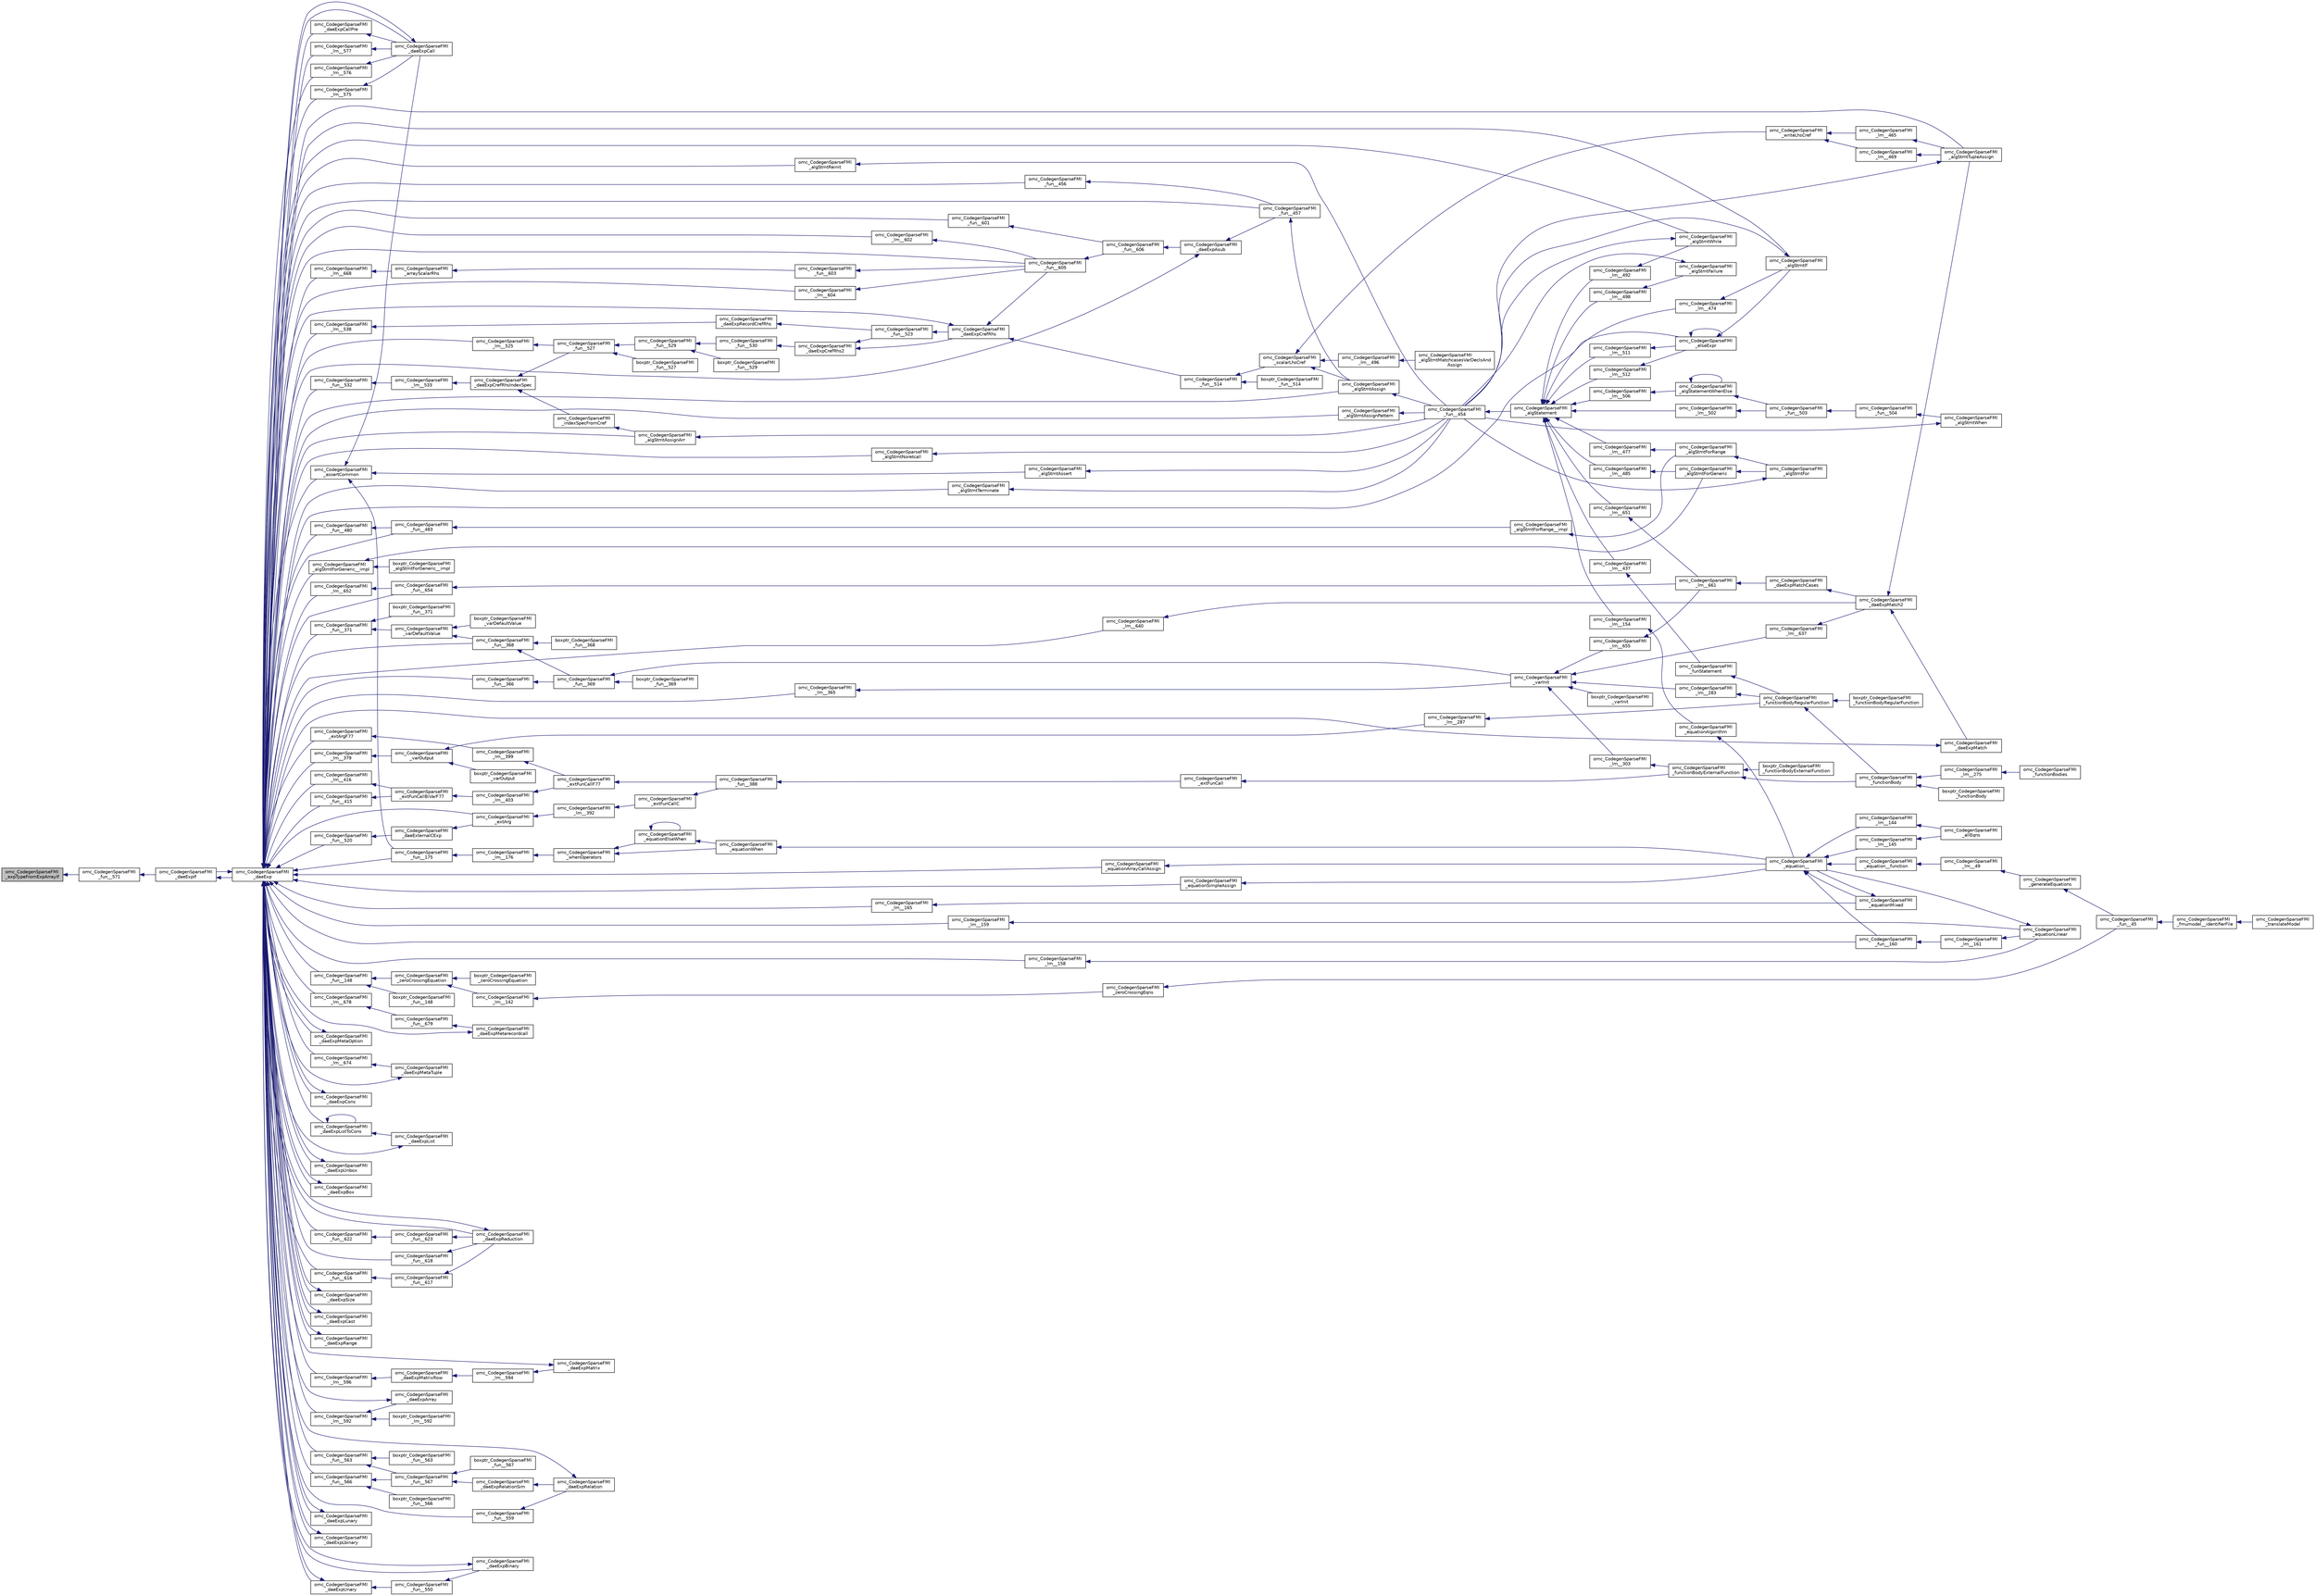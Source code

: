 digraph "omc_CodegenSparseFMI_expTypeFromExpArrayIf"
{
  edge [fontname="Helvetica",fontsize="10",labelfontname="Helvetica",labelfontsize="10"];
  node [fontname="Helvetica",fontsize="10",shape=record];
  rankdir="LR";
  Node80050 [label="omc_CodegenSparseFMI\l_expTypeFromExpArrayIf",height=0.2,width=0.4,color="black", fillcolor="grey75", style="filled", fontcolor="black"];
  Node80050 -> Node80051 [dir="back",color="midnightblue",fontsize="10",style="solid",fontname="Helvetica"];
  Node80051 [label="omc_CodegenSparseFMI\l_fun__571",height=0.2,width=0.4,color="black", fillcolor="white", style="filled",URL="$d1/d2e/_codegen_sparse_f_m_i_8c.html#a0348f14b9c4f96e7662211b8c65d9fac"];
  Node80051 -> Node80052 [dir="back",color="midnightblue",fontsize="10",style="solid",fontname="Helvetica"];
  Node80052 [label="omc_CodegenSparseFMI\l_daeExpIf",height=0.2,width=0.4,color="black", fillcolor="white", style="filled",URL="$da/d88/_codegen_sparse_f_m_i_8h.html#adab7f987725ccb3a03744e1de01d4c79"];
  Node80052 -> Node80053 [dir="back",color="midnightblue",fontsize="10",style="solid",fontname="Helvetica"];
  Node80053 [label="omc_CodegenSparseFMI\l_daeExp",height=0.2,width=0.4,color="black", fillcolor="white", style="filled",URL="$da/d88/_codegen_sparse_f_m_i_8h.html#ab26972f772620810838d527d8554f2ac"];
  Node80053 -> Node80054 [dir="back",color="midnightblue",fontsize="10",style="solid",fontname="Helvetica"];
  Node80054 [label="omc_CodegenSparseFMI\l_assertCommon",height=0.2,width=0.4,color="black", fillcolor="white", style="filled",URL="$da/d88/_codegen_sparse_f_m_i_8h.html#affff73cc747add47129bcbacc2d38f9a"];
  Node80054 -> Node80055 [dir="back",color="midnightblue",fontsize="10",style="solid",fontname="Helvetica"];
  Node80055 [label="omc_CodegenSparseFMI\l_daeExpCall",height=0.2,width=0.4,color="black", fillcolor="white", style="filled",URL="$da/d88/_codegen_sparse_f_m_i_8h.html#a48a7b37bcd95aafb972b82321fa96aac"];
  Node80055 -> Node80053 [dir="back",color="midnightblue",fontsize="10",style="solid",fontname="Helvetica"];
  Node80054 -> Node80056 [dir="back",color="midnightblue",fontsize="10",style="solid",fontname="Helvetica"];
  Node80056 [label="omc_CodegenSparseFMI\l_algStmtAssert",height=0.2,width=0.4,color="black", fillcolor="white", style="filled",URL="$da/d88/_codegen_sparse_f_m_i_8h.html#a6b429ec5152996a5f9279a3ddf6844b0"];
  Node80056 -> Node80057 [dir="back",color="midnightblue",fontsize="10",style="solid",fontname="Helvetica"];
  Node80057 [label="omc_CodegenSparseFMI\l_fun__454",height=0.2,width=0.4,color="black", fillcolor="white", style="filled",URL="$d1/d2e/_codegen_sparse_f_m_i_8c.html#a38506d8a286cdb1703e9653cec496244"];
  Node80057 -> Node80058 [dir="back",color="midnightblue",fontsize="10",style="solid",fontname="Helvetica"];
  Node80058 [label="omc_CodegenSparseFMI\l_algStatement",height=0.2,width=0.4,color="black", fillcolor="white", style="filled",URL="$da/d88/_codegen_sparse_f_m_i_8h.html#a5d1fbf810cfb458410c3f606dd4518d6"];
  Node80058 -> Node80059 [dir="back",color="midnightblue",fontsize="10",style="solid",fontname="Helvetica"];
  Node80059 [label="omc_CodegenSparseFMI\l_lm__651",height=0.2,width=0.4,color="black", fillcolor="white", style="filled",URL="$d1/d2e/_codegen_sparse_f_m_i_8c.html#a4601ee3bb7611f920e2f9c96c21fce8e"];
  Node80059 -> Node80060 [dir="back",color="midnightblue",fontsize="10",style="solid",fontname="Helvetica"];
  Node80060 [label="omc_CodegenSparseFMI\l_lm__661",height=0.2,width=0.4,color="black", fillcolor="white", style="filled",URL="$d1/d2e/_codegen_sparse_f_m_i_8c.html#af15d08c53a5b48667e16622e16e97ec5"];
  Node80060 -> Node80061 [dir="back",color="midnightblue",fontsize="10",style="solid",fontname="Helvetica"];
  Node80061 [label="omc_CodegenSparseFMI\l_daeExpMatchCases",height=0.2,width=0.4,color="black", fillcolor="white", style="filled",URL="$da/d88/_codegen_sparse_f_m_i_8h.html#a67c72be0aaa49a7a85509e1c5ab98b41"];
  Node80061 -> Node80062 [dir="back",color="midnightblue",fontsize="10",style="solid",fontname="Helvetica"];
  Node80062 [label="omc_CodegenSparseFMI\l_daeExpMatch2",height=0.2,width=0.4,color="black", fillcolor="white", style="filled",URL="$da/d88/_codegen_sparse_f_m_i_8h.html#a3d2d85eda4fc6adaf9f0a30a7a870128"];
  Node80062 -> Node80063 [dir="back",color="midnightblue",fontsize="10",style="solid",fontname="Helvetica"];
  Node80063 [label="omc_CodegenSparseFMI\l_daeExpMatch",height=0.2,width=0.4,color="black", fillcolor="white", style="filled",URL="$da/d88/_codegen_sparse_f_m_i_8h.html#a59ba01dc770311168227b0e3a87b1e1d"];
  Node80063 -> Node80053 [dir="back",color="midnightblue",fontsize="10",style="solid",fontname="Helvetica"];
  Node80062 -> Node80064 [dir="back",color="midnightblue",fontsize="10",style="solid",fontname="Helvetica"];
  Node80064 [label="omc_CodegenSparseFMI\l_algStmtTupleAssign",height=0.2,width=0.4,color="black", fillcolor="white", style="filled",URL="$da/d88/_codegen_sparse_f_m_i_8h.html#a97aeb17841cb7160e7635ac180b44c9c"];
  Node80064 -> Node80057 [dir="back",color="midnightblue",fontsize="10",style="solid",fontname="Helvetica"];
  Node80058 -> Node80065 [dir="back",color="midnightblue",fontsize="10",style="solid",fontname="Helvetica"];
  Node80065 [label="omc_CodegenSparseFMI\l_lm__512",height=0.2,width=0.4,color="black", fillcolor="white", style="filled",URL="$d1/d2e/_codegen_sparse_f_m_i_8c.html#af95888dfe83bb5057d8fd4311bb02812"];
  Node80065 -> Node80066 [dir="back",color="midnightblue",fontsize="10",style="solid",fontname="Helvetica"];
  Node80066 [label="omc_CodegenSparseFMI\l_elseExpr",height=0.2,width=0.4,color="black", fillcolor="white", style="filled",URL="$da/d88/_codegen_sparse_f_m_i_8h.html#ae02994b817886c3b7f562e9552fec536"];
  Node80066 -> Node80066 [dir="back",color="midnightblue",fontsize="10",style="solid",fontname="Helvetica"];
  Node80066 -> Node80067 [dir="back",color="midnightblue",fontsize="10",style="solid",fontname="Helvetica"];
  Node80067 [label="omc_CodegenSparseFMI\l_algStmtIf",height=0.2,width=0.4,color="black", fillcolor="white", style="filled",URL="$da/d88/_codegen_sparse_f_m_i_8h.html#aa72b2ef57d1e5ee8a926acad88bf499d"];
  Node80067 -> Node80057 [dir="back",color="midnightblue",fontsize="10",style="solid",fontname="Helvetica"];
  Node80058 -> Node80068 [dir="back",color="midnightblue",fontsize="10",style="solid",fontname="Helvetica"];
  Node80068 [label="omc_CodegenSparseFMI\l_lm__511",height=0.2,width=0.4,color="black", fillcolor="white", style="filled",URL="$d1/d2e/_codegen_sparse_f_m_i_8c.html#ab0773a7f193a1fc208023bda15bcd13e"];
  Node80068 -> Node80066 [dir="back",color="midnightblue",fontsize="10",style="solid",fontname="Helvetica"];
  Node80058 -> Node80069 [dir="back",color="midnightblue",fontsize="10",style="solid",fontname="Helvetica"];
  Node80069 [label="omc_CodegenSparseFMI\l_lm__506",height=0.2,width=0.4,color="black", fillcolor="white", style="filled",URL="$d1/d2e/_codegen_sparse_f_m_i_8c.html#ab9c484cbc52677b6df8e8fb6df621cc0"];
  Node80069 -> Node80070 [dir="back",color="midnightblue",fontsize="10",style="solid",fontname="Helvetica"];
  Node80070 [label="omc_CodegenSparseFMI\l_algStatementWhenElse",height=0.2,width=0.4,color="black", fillcolor="white", style="filled",URL="$da/d88/_codegen_sparse_f_m_i_8h.html#a55c70c95b005ab4e4a668af539875303"];
  Node80070 -> Node80070 [dir="back",color="midnightblue",fontsize="10",style="solid",fontname="Helvetica"];
  Node80070 -> Node80071 [dir="back",color="midnightblue",fontsize="10",style="solid",fontname="Helvetica"];
  Node80071 [label="omc_CodegenSparseFMI\l_fun__503",height=0.2,width=0.4,color="black", fillcolor="white", style="filled",URL="$d1/d2e/_codegen_sparse_f_m_i_8c.html#a2f60622244298e4d41f2a4f51d7b6875"];
  Node80071 -> Node80072 [dir="back",color="midnightblue",fontsize="10",style="solid",fontname="Helvetica"];
  Node80072 [label="omc_CodegenSparseFMI\l_fun__504",height=0.2,width=0.4,color="black", fillcolor="white", style="filled",URL="$d1/d2e/_codegen_sparse_f_m_i_8c.html#a34c708458b1cf12fb6f5f8b4d739cfd1"];
  Node80072 -> Node80073 [dir="back",color="midnightblue",fontsize="10",style="solid",fontname="Helvetica"];
  Node80073 [label="omc_CodegenSparseFMI\l_algStmtWhen",height=0.2,width=0.4,color="black", fillcolor="white", style="filled",URL="$da/d88/_codegen_sparse_f_m_i_8h.html#a1045cff030f158d7beb1890107038b8d"];
  Node80073 -> Node80057 [dir="back",color="midnightblue",fontsize="10",style="solid",fontname="Helvetica"];
  Node80058 -> Node80074 [dir="back",color="midnightblue",fontsize="10",style="solid",fontname="Helvetica"];
  Node80074 [label="omc_CodegenSparseFMI\l_lm__502",height=0.2,width=0.4,color="black", fillcolor="white", style="filled",URL="$d1/d2e/_codegen_sparse_f_m_i_8c.html#a7b108abc44b96cb6c9ed48e243a90fad"];
  Node80074 -> Node80071 [dir="back",color="midnightblue",fontsize="10",style="solid",fontname="Helvetica"];
  Node80058 -> Node80075 [dir="back",color="midnightblue",fontsize="10",style="solid",fontname="Helvetica"];
  Node80075 [label="omc_CodegenSparseFMI\l_lm__498",height=0.2,width=0.4,color="black", fillcolor="white", style="filled",URL="$d1/d2e/_codegen_sparse_f_m_i_8c.html#a9a587324a76d2a404951bc9b392ed5cb"];
  Node80075 -> Node80076 [dir="back",color="midnightblue",fontsize="10",style="solid",fontname="Helvetica"];
  Node80076 [label="omc_CodegenSparseFMI\l_algStmtFailure",height=0.2,width=0.4,color="black", fillcolor="white", style="filled",URL="$da/d88/_codegen_sparse_f_m_i_8h.html#ad11b2d0a665f24fbe809721a52d58392"];
  Node80076 -> Node80057 [dir="back",color="midnightblue",fontsize="10",style="solid",fontname="Helvetica"];
  Node80058 -> Node80077 [dir="back",color="midnightblue",fontsize="10",style="solid",fontname="Helvetica"];
  Node80077 [label="omc_CodegenSparseFMI\l_lm__492",height=0.2,width=0.4,color="black", fillcolor="white", style="filled",URL="$d1/d2e/_codegen_sparse_f_m_i_8c.html#a72ef5dd5785e8cfbae898a4957299174"];
  Node80077 -> Node80078 [dir="back",color="midnightblue",fontsize="10",style="solid",fontname="Helvetica"];
  Node80078 [label="omc_CodegenSparseFMI\l_algStmtWhile",height=0.2,width=0.4,color="black", fillcolor="white", style="filled",URL="$da/d88/_codegen_sparse_f_m_i_8h.html#a737e817657aa616db460e3a97c2e3107"];
  Node80078 -> Node80057 [dir="back",color="midnightblue",fontsize="10",style="solid",fontname="Helvetica"];
  Node80058 -> Node80079 [dir="back",color="midnightblue",fontsize="10",style="solid",fontname="Helvetica"];
  Node80079 [label="omc_CodegenSparseFMI\l_lm__485",height=0.2,width=0.4,color="black", fillcolor="white", style="filled",URL="$d1/d2e/_codegen_sparse_f_m_i_8c.html#aaee69379b676eacca1ab73ffa0291eea"];
  Node80079 -> Node80080 [dir="back",color="midnightblue",fontsize="10",style="solid",fontname="Helvetica"];
  Node80080 [label="omc_CodegenSparseFMI\l_algStmtForGeneric",height=0.2,width=0.4,color="black", fillcolor="white", style="filled",URL="$da/d88/_codegen_sparse_f_m_i_8h.html#a15ee44d2afe47cb6295a4d916b0ca7a1"];
  Node80080 -> Node80081 [dir="back",color="midnightblue",fontsize="10",style="solid",fontname="Helvetica"];
  Node80081 [label="omc_CodegenSparseFMI\l_algStmtFor",height=0.2,width=0.4,color="black", fillcolor="white", style="filled",URL="$da/d88/_codegen_sparse_f_m_i_8h.html#a4a85a211bdd342c5634f687ac8530821"];
  Node80081 -> Node80057 [dir="back",color="midnightblue",fontsize="10",style="solid",fontname="Helvetica"];
  Node80058 -> Node80082 [dir="back",color="midnightblue",fontsize="10",style="solid",fontname="Helvetica"];
  Node80082 [label="omc_CodegenSparseFMI\l_lm__477",height=0.2,width=0.4,color="black", fillcolor="white", style="filled",URL="$d1/d2e/_codegen_sparse_f_m_i_8c.html#a2f9a22c9a97ca26efa4457a52c8310c9"];
  Node80082 -> Node80083 [dir="back",color="midnightblue",fontsize="10",style="solid",fontname="Helvetica"];
  Node80083 [label="omc_CodegenSparseFMI\l_algStmtForRange",height=0.2,width=0.4,color="black", fillcolor="white", style="filled",URL="$da/d88/_codegen_sparse_f_m_i_8h.html#aec1da676936e15ede37d5d7df69bd5d3"];
  Node80083 -> Node80081 [dir="back",color="midnightblue",fontsize="10",style="solid",fontname="Helvetica"];
  Node80058 -> Node80084 [dir="back",color="midnightblue",fontsize="10",style="solid",fontname="Helvetica"];
  Node80084 [label="omc_CodegenSparseFMI\l_lm__474",height=0.2,width=0.4,color="black", fillcolor="white", style="filled",URL="$d1/d2e/_codegen_sparse_f_m_i_8c.html#a39706f1a079b0966689768a75ddc77b3"];
  Node80084 -> Node80067 [dir="back",color="midnightblue",fontsize="10",style="solid",fontname="Helvetica"];
  Node80058 -> Node80085 [dir="back",color="midnightblue",fontsize="10",style="solid",fontname="Helvetica"];
  Node80085 [label="omc_CodegenSparseFMI\l_lm__437",height=0.2,width=0.4,color="black", fillcolor="white", style="filled",URL="$d1/d2e/_codegen_sparse_f_m_i_8c.html#a1bcb8bb8090787c8cfad3cc233eb2cbb"];
  Node80085 -> Node80086 [dir="back",color="midnightblue",fontsize="10",style="solid",fontname="Helvetica"];
  Node80086 [label="omc_CodegenSparseFMI\l_funStatement",height=0.2,width=0.4,color="black", fillcolor="white", style="filled",URL="$da/d88/_codegen_sparse_f_m_i_8h.html#a6011fbd6700693d91a736f67f7cd333a"];
  Node80086 -> Node80087 [dir="back",color="midnightblue",fontsize="10",style="solid",fontname="Helvetica"];
  Node80087 [label="omc_CodegenSparseFMI\l_functionBodyRegularFunction",height=0.2,width=0.4,color="black", fillcolor="white", style="filled",URL="$da/d88/_codegen_sparse_f_m_i_8h.html#a35f588d60d8560ad7c541738fc9bc5d0"];
  Node80087 -> Node80088 [dir="back",color="midnightblue",fontsize="10",style="solid",fontname="Helvetica"];
  Node80088 [label="boxptr_CodegenSparseFMI\l_functionBodyRegularFunction",height=0.2,width=0.4,color="black", fillcolor="white", style="filled",URL="$da/d88/_codegen_sparse_f_m_i_8h.html#ad0cd59d6ca1bf8ab02b015f235daadf1"];
  Node80087 -> Node80089 [dir="back",color="midnightblue",fontsize="10",style="solid",fontname="Helvetica"];
  Node80089 [label="omc_CodegenSparseFMI\l_functionBody",height=0.2,width=0.4,color="black", fillcolor="white", style="filled",URL="$da/d88/_codegen_sparse_f_m_i_8h.html#a8326dd08d50f77b343a0b1e9fdee90d6"];
  Node80089 -> Node80090 [dir="back",color="midnightblue",fontsize="10",style="solid",fontname="Helvetica"];
  Node80090 [label="boxptr_CodegenSparseFMI\l_functionBody",height=0.2,width=0.4,color="black", fillcolor="white", style="filled",URL="$da/d88/_codegen_sparse_f_m_i_8h.html#a1450c37977ff46f0a318f1740d46b3a2"];
  Node80089 -> Node80091 [dir="back",color="midnightblue",fontsize="10",style="solid",fontname="Helvetica"];
  Node80091 [label="omc_CodegenSparseFMI\l_lm__275",height=0.2,width=0.4,color="black", fillcolor="white", style="filled",URL="$d1/d2e/_codegen_sparse_f_m_i_8c.html#afa6f1fb10983410b266344362bafabb7"];
  Node80091 -> Node80092 [dir="back",color="midnightblue",fontsize="10",style="solid",fontname="Helvetica"];
  Node80092 [label="omc_CodegenSparseFMI\l_functionBodies",height=0.2,width=0.4,color="black", fillcolor="white", style="filled",URL="$da/d88/_codegen_sparse_f_m_i_8h.html#ad5d463f801d993e3be31d7c8963771af"];
  Node80058 -> Node80093 [dir="back",color="midnightblue",fontsize="10",style="solid",fontname="Helvetica"];
  Node80093 [label="omc_CodegenSparseFMI\l_lm__154",height=0.2,width=0.4,color="black", fillcolor="white", style="filled",URL="$d1/d2e/_codegen_sparse_f_m_i_8c.html#a1572fc969206bf7560bccaad1883519a"];
  Node80093 -> Node80094 [dir="back",color="midnightblue",fontsize="10",style="solid",fontname="Helvetica"];
  Node80094 [label="omc_CodegenSparseFMI\l_equationAlgorithm",height=0.2,width=0.4,color="black", fillcolor="white", style="filled",URL="$da/d88/_codegen_sparse_f_m_i_8h.html#adc1144a1e01b13d32f1cd272edef769f"];
  Node80094 -> Node80095 [dir="back",color="midnightblue",fontsize="10",style="solid",fontname="Helvetica"];
  Node80095 [label="omc_CodegenSparseFMI\l_equation__",height=0.2,width=0.4,color="black", fillcolor="white", style="filled",URL="$da/d88/_codegen_sparse_f_m_i_8h.html#a99f4c0cb745d02faf3615bcda104a18a"];
  Node80095 -> Node80096 [dir="back",color="midnightblue",fontsize="10",style="solid",fontname="Helvetica"];
  Node80096 [label="omc_CodegenSparseFMI\l_equationMixed",height=0.2,width=0.4,color="black", fillcolor="white", style="filled",URL="$da/d88/_codegen_sparse_f_m_i_8h.html#ac29f9768bd0d77a3e1e85ee8d33113f2"];
  Node80096 -> Node80095 [dir="back",color="midnightblue",fontsize="10",style="solid",fontname="Helvetica"];
  Node80095 -> Node80097 [dir="back",color="midnightblue",fontsize="10",style="solid",fontname="Helvetica"];
  Node80097 [label="omc_CodegenSparseFMI\l_fun__160",height=0.2,width=0.4,color="black", fillcolor="white", style="filled",URL="$d1/d2e/_codegen_sparse_f_m_i_8c.html#ae706b7e1daac9ecce083bb0f153c4537"];
  Node80097 -> Node80098 [dir="back",color="midnightblue",fontsize="10",style="solid",fontname="Helvetica"];
  Node80098 [label="omc_CodegenSparseFMI\l_lm__161",height=0.2,width=0.4,color="black", fillcolor="white", style="filled",URL="$d1/d2e/_codegen_sparse_f_m_i_8c.html#afef10b15667b5fa348e2e5474100a059"];
  Node80098 -> Node80099 [dir="back",color="midnightblue",fontsize="10",style="solid",fontname="Helvetica"];
  Node80099 [label="omc_CodegenSparseFMI\l_equationLinear",height=0.2,width=0.4,color="black", fillcolor="white", style="filled",URL="$da/d88/_codegen_sparse_f_m_i_8h.html#ae8ae758cee8e51f80c69f273ea2dead4"];
  Node80099 -> Node80095 [dir="back",color="midnightblue",fontsize="10",style="solid",fontname="Helvetica"];
  Node80095 -> Node80100 [dir="back",color="midnightblue",fontsize="10",style="solid",fontname="Helvetica"];
  Node80100 [label="omc_CodegenSparseFMI\l_lm__145",height=0.2,width=0.4,color="black", fillcolor="white", style="filled",URL="$d1/d2e/_codegen_sparse_f_m_i_8c.html#a482b9fe4a2cf1170ba37c04cbeeba56b"];
  Node80100 -> Node80101 [dir="back",color="midnightblue",fontsize="10",style="solid",fontname="Helvetica"];
  Node80101 [label="omc_CodegenSparseFMI\l_allEqns",height=0.2,width=0.4,color="black", fillcolor="white", style="filled",URL="$da/d88/_codegen_sparse_f_m_i_8h.html#a94fa0652e8d98e8869394cc988af391b"];
  Node80095 -> Node80102 [dir="back",color="midnightblue",fontsize="10",style="solid",fontname="Helvetica"];
  Node80102 [label="omc_CodegenSparseFMI\l_lm__144",height=0.2,width=0.4,color="black", fillcolor="white", style="filled",URL="$d1/d2e/_codegen_sparse_f_m_i_8c.html#a53bc84287c3730b73c523380ca378dcf"];
  Node80102 -> Node80101 [dir="back",color="midnightblue",fontsize="10",style="solid",fontname="Helvetica"];
  Node80095 -> Node80103 [dir="back",color="midnightblue",fontsize="10",style="solid",fontname="Helvetica"];
  Node80103 [label="omc_CodegenSparseFMI\l_equation__function",height=0.2,width=0.4,color="black", fillcolor="white", style="filled",URL="$da/d88/_codegen_sparse_f_m_i_8h.html#a3b6d78478d2920ade27380933feef664"];
  Node80103 -> Node80104 [dir="back",color="midnightblue",fontsize="10",style="solid",fontname="Helvetica"];
  Node80104 [label="omc_CodegenSparseFMI\l_lm__49",height=0.2,width=0.4,color="black", fillcolor="white", style="filled",URL="$d1/d2e/_codegen_sparse_f_m_i_8c.html#afd950130e5951ce5d9b078504b8e5445"];
  Node80104 -> Node80105 [dir="back",color="midnightblue",fontsize="10",style="solid",fontname="Helvetica"];
  Node80105 [label="omc_CodegenSparseFMI\l_generateEquations",height=0.2,width=0.4,color="black", fillcolor="white", style="filled",URL="$da/d88/_codegen_sparse_f_m_i_8h.html#a944e50c37aa93fa6e9c540a7d9a7f671"];
  Node80105 -> Node80106 [dir="back",color="midnightblue",fontsize="10",style="solid",fontname="Helvetica"];
  Node80106 [label="omc_CodegenSparseFMI\l_fun__45",height=0.2,width=0.4,color="black", fillcolor="white", style="filled",URL="$d1/d2e/_codegen_sparse_f_m_i_8c.html#a33c397eee4567dbaf5269d88f9ea50f2"];
  Node80106 -> Node80107 [dir="back",color="midnightblue",fontsize="10",style="solid",fontname="Helvetica"];
  Node80107 [label="omc_CodegenSparseFMI\l_fmumodel__identifierFile",height=0.2,width=0.4,color="black", fillcolor="white", style="filled",URL="$da/d88/_codegen_sparse_f_m_i_8h.html#a0d704247081fbb1f268bdd5ae5d7f3f3"];
  Node80107 -> Node80108 [dir="back",color="midnightblue",fontsize="10",style="solid",fontname="Helvetica"];
  Node80108 [label="omc_CodegenSparseFMI\l_translateModel",height=0.2,width=0.4,color="black", fillcolor="white", style="filled",URL="$da/d88/_codegen_sparse_f_m_i_8h.html#a6e115544fcae7968ab9fa00a0ea17b1d"];
  Node80054 -> Node80109 [dir="back",color="midnightblue",fontsize="10",style="solid",fontname="Helvetica"];
  Node80109 [label="omc_CodegenSparseFMI\l_fun__175",height=0.2,width=0.4,color="black", fillcolor="white", style="filled",URL="$d1/d2e/_codegen_sparse_f_m_i_8c.html#ae71d3dbce84027f4da25d630128e9f06"];
  Node80109 -> Node80110 [dir="back",color="midnightblue",fontsize="10",style="solid",fontname="Helvetica"];
  Node80110 [label="omc_CodegenSparseFMI\l_lm__176",height=0.2,width=0.4,color="black", fillcolor="white", style="filled",URL="$d1/d2e/_codegen_sparse_f_m_i_8c.html#a3aab67e796da3718ac21ae4e0b10522b"];
  Node80110 -> Node80111 [dir="back",color="midnightblue",fontsize="10",style="solid",fontname="Helvetica"];
  Node80111 [label="omc_CodegenSparseFMI\l_whenOperators",height=0.2,width=0.4,color="black", fillcolor="white", style="filled",URL="$da/d88/_codegen_sparse_f_m_i_8h.html#aaa56a6cbe937c9e43604fbefcddc43d4"];
  Node80111 -> Node80112 [dir="back",color="midnightblue",fontsize="10",style="solid",fontname="Helvetica"];
  Node80112 [label="omc_CodegenSparseFMI\l_equationElseWhen",height=0.2,width=0.4,color="black", fillcolor="white", style="filled",URL="$da/d88/_codegen_sparse_f_m_i_8h.html#a9252f94be6a8d4db5d542a2a30867d21"];
  Node80112 -> Node80112 [dir="back",color="midnightblue",fontsize="10",style="solid",fontname="Helvetica"];
  Node80112 -> Node80113 [dir="back",color="midnightblue",fontsize="10",style="solid",fontname="Helvetica"];
  Node80113 [label="omc_CodegenSparseFMI\l_equationWhen",height=0.2,width=0.4,color="black", fillcolor="white", style="filled",URL="$da/d88/_codegen_sparse_f_m_i_8h.html#a182b50d619540de019adbeb9053f85d2"];
  Node80113 -> Node80095 [dir="back",color="midnightblue",fontsize="10",style="solid",fontname="Helvetica"];
  Node80111 -> Node80113 [dir="back",color="midnightblue",fontsize="10",style="solid",fontname="Helvetica"];
  Node80053 -> Node80114 [dir="back",color="midnightblue",fontsize="10",style="solid",fontname="Helvetica"];
  Node80114 [label="omc_CodegenSparseFMI\l_algStmtAssignPattern",height=0.2,width=0.4,color="black", fillcolor="white", style="filled",URL="$da/d88/_codegen_sparse_f_m_i_8h.html#aa769cf6a279946c8484ba60efafa1bc7"];
  Node80114 -> Node80057 [dir="back",color="midnightblue",fontsize="10",style="solid",fontname="Helvetica"];
  Node80053 -> Node80115 [dir="back",color="midnightblue",fontsize="10",style="solid",fontname="Helvetica"];
  Node80115 [label="omc_CodegenSparseFMI\l_lm__678",height=0.2,width=0.4,color="black", fillcolor="white", style="filled",URL="$d1/d2e/_codegen_sparse_f_m_i_8c.html#a128c47290974b3ffbcea043e82979943"];
  Node80115 -> Node80116 [dir="back",color="midnightblue",fontsize="10",style="solid",fontname="Helvetica"];
  Node80116 [label="omc_CodegenSparseFMI\l_fun__679",height=0.2,width=0.4,color="black", fillcolor="white", style="filled",URL="$d1/d2e/_codegen_sparse_f_m_i_8c.html#a2365ba198f39b872daa06cc5d23c6252"];
  Node80116 -> Node80117 [dir="back",color="midnightblue",fontsize="10",style="solid",fontname="Helvetica"];
  Node80117 [label="omc_CodegenSparseFMI\l_daeExpMetarecordcall",height=0.2,width=0.4,color="black", fillcolor="white", style="filled",URL="$da/d88/_codegen_sparse_f_m_i_8h.html#af4d3cdaeb7380d8a65146e12030c5c0e"];
  Node80117 -> Node80053 [dir="back",color="midnightblue",fontsize="10",style="solid",fontname="Helvetica"];
  Node80053 -> Node80118 [dir="back",color="midnightblue",fontsize="10",style="solid",fontname="Helvetica"];
  Node80118 [label="omc_CodegenSparseFMI\l_daeExpMetaOption",height=0.2,width=0.4,color="black", fillcolor="white", style="filled",URL="$da/d88/_codegen_sparse_f_m_i_8h.html#ae536b39241762561555271004c37440e"];
  Node80118 -> Node80053 [dir="back",color="midnightblue",fontsize="10",style="solid",fontname="Helvetica"];
  Node80053 -> Node80119 [dir="back",color="midnightblue",fontsize="10",style="solid",fontname="Helvetica"];
  Node80119 [label="omc_CodegenSparseFMI\l_lm__674",height=0.2,width=0.4,color="black", fillcolor="white", style="filled",URL="$d1/d2e/_codegen_sparse_f_m_i_8c.html#ad52f1b672015908228e495a9b9ff40ca"];
  Node80119 -> Node80120 [dir="back",color="midnightblue",fontsize="10",style="solid",fontname="Helvetica"];
  Node80120 [label="omc_CodegenSparseFMI\l_daeExpMetaTuple",height=0.2,width=0.4,color="black", fillcolor="white", style="filled",URL="$da/d88/_codegen_sparse_f_m_i_8h.html#a37dab4d4c7bc7fd838505c060a8b9049"];
  Node80120 -> Node80053 [dir="back",color="midnightblue",fontsize="10",style="solid",fontname="Helvetica"];
  Node80053 -> Node80121 [dir="back",color="midnightblue",fontsize="10",style="solid",fontname="Helvetica"];
  Node80121 [label="omc_CodegenSparseFMI\l_daeExpCons",height=0.2,width=0.4,color="black", fillcolor="white", style="filled",URL="$da/d88/_codegen_sparse_f_m_i_8h.html#ab881b9f7dbddb69fe91bb74c9c5c54c1"];
  Node80121 -> Node80053 [dir="back",color="midnightblue",fontsize="10",style="solid",fontname="Helvetica"];
  Node80053 -> Node80122 [dir="back",color="midnightblue",fontsize="10",style="solid",fontname="Helvetica"];
  Node80122 [label="omc_CodegenSparseFMI\l_daeExpListToCons",height=0.2,width=0.4,color="black", fillcolor="white", style="filled",URL="$da/d88/_codegen_sparse_f_m_i_8h.html#a1d1ae6cb82e69292e58b8c65e002ea55"];
  Node80122 -> Node80122 [dir="back",color="midnightblue",fontsize="10",style="solid",fontname="Helvetica"];
  Node80122 -> Node80123 [dir="back",color="midnightblue",fontsize="10",style="solid",fontname="Helvetica"];
  Node80123 [label="omc_CodegenSparseFMI\l_daeExpList",height=0.2,width=0.4,color="black", fillcolor="white", style="filled",URL="$da/d88/_codegen_sparse_f_m_i_8h.html#a2f666b582c610d5c8b23988ecba9664b"];
  Node80123 -> Node80053 [dir="back",color="midnightblue",fontsize="10",style="solid",fontname="Helvetica"];
  Node80053 -> Node80124 [dir="back",color="midnightblue",fontsize="10",style="solid",fontname="Helvetica"];
  Node80124 [label="omc_CodegenSparseFMI\l_lm__668",height=0.2,width=0.4,color="black", fillcolor="white", style="filled",URL="$d1/d2e/_codegen_sparse_f_m_i_8c.html#a76351725b41da0af498aadf54b92c275"];
  Node80124 -> Node80125 [dir="back",color="midnightblue",fontsize="10",style="solid",fontname="Helvetica"];
  Node80125 [label="omc_CodegenSparseFMI\l_arrayScalarRhs",height=0.2,width=0.4,color="black", fillcolor="white", style="filled",URL="$da/d88/_codegen_sparse_f_m_i_8h.html#ab4de96fd8fb5647ef325ca122a4753f3"];
  Node80125 -> Node80126 [dir="back",color="midnightblue",fontsize="10",style="solid",fontname="Helvetica"];
  Node80126 [label="omc_CodegenSparseFMI\l_fun__603",height=0.2,width=0.4,color="black", fillcolor="white", style="filled",URL="$d1/d2e/_codegen_sparse_f_m_i_8c.html#adbd2857da6df0e479b3bd77c5b7a8f7d"];
  Node80126 -> Node80127 [dir="back",color="midnightblue",fontsize="10",style="solid",fontname="Helvetica"];
  Node80127 [label="omc_CodegenSparseFMI\l_fun__605",height=0.2,width=0.4,color="black", fillcolor="white", style="filled",URL="$d1/d2e/_codegen_sparse_f_m_i_8c.html#a9bd0f333ed74be93d8bd6468cde56736"];
  Node80127 -> Node80128 [dir="back",color="midnightblue",fontsize="10",style="solid",fontname="Helvetica"];
  Node80128 [label="omc_CodegenSparseFMI\l_fun__606",height=0.2,width=0.4,color="black", fillcolor="white", style="filled",URL="$d1/d2e/_codegen_sparse_f_m_i_8c.html#a57e7ee8cc6cf0e5de142a92a92caf6d0"];
  Node80128 -> Node80129 [dir="back",color="midnightblue",fontsize="10",style="solid",fontname="Helvetica"];
  Node80129 [label="omc_CodegenSparseFMI\l_daeExpAsub",height=0.2,width=0.4,color="black", fillcolor="white", style="filled",URL="$da/d88/_codegen_sparse_f_m_i_8h.html#ab042430b0f630bd548c9122206a41a76"];
  Node80129 -> Node80053 [dir="back",color="midnightblue",fontsize="10",style="solid",fontname="Helvetica"];
  Node80129 -> Node80130 [dir="back",color="midnightblue",fontsize="10",style="solid",fontname="Helvetica"];
  Node80130 [label="omc_CodegenSparseFMI\l_fun__457",height=0.2,width=0.4,color="black", fillcolor="white", style="filled",URL="$d1/d2e/_codegen_sparse_f_m_i_8c.html#a9a66843f2c8f85ed8a0e89829eadf41b"];
  Node80130 -> Node80131 [dir="back",color="midnightblue",fontsize="10",style="solid",fontname="Helvetica"];
  Node80131 [label="omc_CodegenSparseFMI\l_algStmtAssign",height=0.2,width=0.4,color="black", fillcolor="white", style="filled",URL="$da/d88/_codegen_sparse_f_m_i_8h.html#a1c3cbb22c2453d6b93e5a19e87126639"];
  Node80131 -> Node80057 [dir="back",color="midnightblue",fontsize="10",style="solid",fontname="Helvetica"];
  Node80053 -> Node80132 [dir="back",color="midnightblue",fontsize="10",style="solid",fontname="Helvetica"];
  Node80132 [label="omc_CodegenSparseFMI\l_daeExpUnbox",height=0.2,width=0.4,color="black", fillcolor="white", style="filled",URL="$da/d88/_codegen_sparse_f_m_i_8h.html#ad8a93ec5bfec6454d268e95a82bf96b8"];
  Node80132 -> Node80053 [dir="back",color="midnightblue",fontsize="10",style="solid",fontname="Helvetica"];
  Node80053 -> Node80133 [dir="back",color="midnightblue",fontsize="10",style="solid",fontname="Helvetica"];
  Node80133 [label="omc_CodegenSparseFMI\l_daeExpBox",height=0.2,width=0.4,color="black", fillcolor="white", style="filled",URL="$da/d88/_codegen_sparse_f_m_i_8h.html#a39dc1615a535b01d20db9b87fc607d3c"];
  Node80133 -> Node80053 [dir="back",color="midnightblue",fontsize="10",style="solid",fontname="Helvetica"];
  Node80053 -> Node80134 [dir="back",color="midnightblue",fontsize="10",style="solid",fontname="Helvetica"];
  Node80134 [label="omc_CodegenSparseFMI\l_fun__654",height=0.2,width=0.4,color="black", fillcolor="white", style="filled",URL="$d1/d2e/_codegen_sparse_f_m_i_8c.html#a779418d021f2bf6e5e05257271d6512f"];
  Node80134 -> Node80060 [dir="back",color="midnightblue",fontsize="10",style="solid",fontname="Helvetica"];
  Node80053 -> Node80135 [dir="back",color="midnightblue",fontsize="10",style="solid",fontname="Helvetica"];
  Node80135 [label="omc_CodegenSparseFMI\l_lm__652",height=0.2,width=0.4,color="black", fillcolor="white", style="filled",URL="$d1/d2e/_codegen_sparse_f_m_i_8c.html#afb77daba20dc13d99f8916228d277ad2"];
  Node80135 -> Node80134 [dir="back",color="midnightblue",fontsize="10",style="solid",fontname="Helvetica"];
  Node80053 -> Node80136 [dir="back",color="midnightblue",fontsize="10",style="solid",fontname="Helvetica"];
  Node80136 [label="omc_CodegenSparseFMI\l_lm__640",height=0.2,width=0.4,color="black", fillcolor="white", style="filled",URL="$d1/d2e/_codegen_sparse_f_m_i_8c.html#ab7ae5141c274871c57b0fb912e7ddaf7"];
  Node80136 -> Node80062 [dir="back",color="midnightblue",fontsize="10",style="solid",fontname="Helvetica"];
  Node80053 -> Node80137 [dir="back",color="midnightblue",fontsize="10",style="solid",fontname="Helvetica"];
  Node80137 [label="omc_CodegenSparseFMI\l_daeExpReduction",height=0.2,width=0.4,color="black", fillcolor="white", style="filled",URL="$da/d88/_codegen_sparse_f_m_i_8h.html#a215e1cfa638090eb2c87b8d31be99cf0"];
  Node80137 -> Node80053 [dir="back",color="midnightblue",fontsize="10",style="solid",fontname="Helvetica"];
  Node80053 -> Node80138 [dir="back",color="midnightblue",fontsize="10",style="solid",fontname="Helvetica"];
  Node80138 [label="omc_CodegenSparseFMI\l_fun__622",height=0.2,width=0.4,color="black", fillcolor="white", style="filled",URL="$d1/d2e/_codegen_sparse_f_m_i_8c.html#ae5c95b0ba06e68ed18a5d60da4cda046"];
  Node80138 -> Node80139 [dir="back",color="midnightblue",fontsize="10",style="solid",fontname="Helvetica"];
  Node80139 [label="omc_CodegenSparseFMI\l_fun__623",height=0.2,width=0.4,color="black", fillcolor="white", style="filled",URL="$d1/d2e/_codegen_sparse_f_m_i_8c.html#ad252a6b0c4628a8f587fbfdf6b702226"];
  Node80139 -> Node80137 [dir="back",color="midnightblue",fontsize="10",style="solid",fontname="Helvetica"];
  Node80053 -> Node80140 [dir="back",color="midnightblue",fontsize="10",style="solid",fontname="Helvetica"];
  Node80140 [label="omc_CodegenSparseFMI\l_fun__618",height=0.2,width=0.4,color="black", fillcolor="white", style="filled",URL="$d1/d2e/_codegen_sparse_f_m_i_8c.html#a6b9efcf5bb1e83e9d6d64821e5b15530"];
  Node80140 -> Node80137 [dir="back",color="midnightblue",fontsize="10",style="solid",fontname="Helvetica"];
  Node80053 -> Node80141 [dir="back",color="midnightblue",fontsize="10",style="solid",fontname="Helvetica"];
  Node80141 [label="omc_CodegenSparseFMI\l_fun__616",height=0.2,width=0.4,color="black", fillcolor="white", style="filled",URL="$d1/d2e/_codegen_sparse_f_m_i_8c.html#a635859e8c511453505953fab612853b3"];
  Node80141 -> Node80142 [dir="back",color="midnightblue",fontsize="10",style="solid",fontname="Helvetica"];
  Node80142 [label="omc_CodegenSparseFMI\l_fun__617",height=0.2,width=0.4,color="black", fillcolor="white", style="filled",URL="$d1/d2e/_codegen_sparse_f_m_i_8c.html#aa08069808fe588458678d9549eb3b245"];
  Node80142 -> Node80137 [dir="back",color="midnightblue",fontsize="10",style="solid",fontname="Helvetica"];
  Node80053 -> Node80143 [dir="back",color="midnightblue",fontsize="10",style="solid",fontname="Helvetica"];
  Node80143 [label="omc_CodegenSparseFMI\l_daeExpSize",height=0.2,width=0.4,color="black", fillcolor="white", style="filled",URL="$da/d88/_codegen_sparse_f_m_i_8h.html#a65806134dc2b86c56ad13bd542641799"];
  Node80143 -> Node80053 [dir="back",color="midnightblue",fontsize="10",style="solid",fontname="Helvetica"];
  Node80053 -> Node80144 [dir="back",color="midnightblue",fontsize="10",style="solid",fontname="Helvetica"];
  Node80144 [label="omc_CodegenSparseFMI\l_daeExpCallPre",height=0.2,width=0.4,color="black", fillcolor="white", style="filled",URL="$da/d88/_codegen_sparse_f_m_i_8h.html#a14fa316eb180ca150badd71a2b426953"];
  Node80144 -> Node80055 [dir="back",color="midnightblue",fontsize="10",style="solid",fontname="Helvetica"];
  Node80053 -> Node80127 [dir="back",color="midnightblue",fontsize="10",style="solid",fontname="Helvetica"];
  Node80053 -> Node80145 [dir="back",color="midnightblue",fontsize="10",style="solid",fontname="Helvetica"];
  Node80145 [label="omc_CodegenSparseFMI\l_lm__604",height=0.2,width=0.4,color="black", fillcolor="white", style="filled",URL="$d1/d2e/_codegen_sparse_f_m_i_8c.html#a1ea19ba89eb6b92706330d280b4a28c4"];
  Node80145 -> Node80127 [dir="back",color="midnightblue",fontsize="10",style="solid",fontname="Helvetica"];
  Node80053 -> Node80146 [dir="back",color="midnightblue",fontsize="10",style="solid",fontname="Helvetica"];
  Node80146 [label="omc_CodegenSparseFMI\l_lm__602",height=0.2,width=0.4,color="black", fillcolor="white", style="filled",URL="$d1/d2e/_codegen_sparse_f_m_i_8c.html#a033ed9fe3cb36fea59e62007c6a4d090"];
  Node80146 -> Node80127 [dir="back",color="midnightblue",fontsize="10",style="solid",fontname="Helvetica"];
  Node80053 -> Node80147 [dir="back",color="midnightblue",fontsize="10",style="solid",fontname="Helvetica"];
  Node80147 [label="omc_CodegenSparseFMI\l_fun__601",height=0.2,width=0.4,color="black", fillcolor="white", style="filled",URL="$d1/d2e/_codegen_sparse_f_m_i_8c.html#a7e7064f5d085e776607bd7e91ba97557"];
  Node80147 -> Node80128 [dir="back",color="midnightblue",fontsize="10",style="solid",fontname="Helvetica"];
  Node80053 -> Node80148 [dir="back",color="midnightblue",fontsize="10",style="solid",fontname="Helvetica"];
  Node80148 [label="omc_CodegenSparseFMI\l_daeExpCast",height=0.2,width=0.4,color="black", fillcolor="white", style="filled",URL="$da/d88/_codegen_sparse_f_m_i_8h.html#a4925df985f63c7b864fc53ff465f925e"];
  Node80148 -> Node80053 [dir="back",color="midnightblue",fontsize="10",style="solid",fontname="Helvetica"];
  Node80053 -> Node80149 [dir="back",color="midnightblue",fontsize="10",style="solid",fontname="Helvetica"];
  Node80149 [label="omc_CodegenSparseFMI\l_daeExpRange",height=0.2,width=0.4,color="black", fillcolor="white", style="filled",URL="$da/d88/_codegen_sparse_f_m_i_8h.html#ab06fb091af14bb2ea0472c05fb26c075"];
  Node80149 -> Node80053 [dir="back",color="midnightblue",fontsize="10",style="solid",fontname="Helvetica"];
  Node80053 -> Node80150 [dir="back",color="midnightblue",fontsize="10",style="solid",fontname="Helvetica"];
  Node80150 [label="omc_CodegenSparseFMI\l_lm__596",height=0.2,width=0.4,color="black", fillcolor="white", style="filled",URL="$d1/d2e/_codegen_sparse_f_m_i_8c.html#a14d5df57654fa55b92d5aff9036ec0ab"];
  Node80150 -> Node80151 [dir="back",color="midnightblue",fontsize="10",style="solid",fontname="Helvetica"];
  Node80151 [label="omc_CodegenSparseFMI\l_daeExpMatrixRow",height=0.2,width=0.4,color="black", fillcolor="white", style="filled",URL="$da/d88/_codegen_sparse_f_m_i_8h.html#aaa8e0e4a311cbf73da7a14c47f4570ac"];
  Node80151 -> Node80152 [dir="back",color="midnightblue",fontsize="10",style="solid",fontname="Helvetica"];
  Node80152 [label="omc_CodegenSparseFMI\l_lm__594",height=0.2,width=0.4,color="black", fillcolor="white", style="filled",URL="$d1/d2e/_codegen_sparse_f_m_i_8c.html#a6851ce9fae595fa7b523b79ce247f9ea"];
  Node80152 -> Node80153 [dir="back",color="midnightblue",fontsize="10",style="solid",fontname="Helvetica"];
  Node80153 [label="omc_CodegenSparseFMI\l_daeExpMatrix",height=0.2,width=0.4,color="black", fillcolor="white", style="filled",URL="$da/d88/_codegen_sparse_f_m_i_8h.html#a6f74e3aeec53ec03a5f219a12576dca4"];
  Node80153 -> Node80053 [dir="back",color="midnightblue",fontsize="10",style="solid",fontname="Helvetica"];
  Node80053 -> Node80154 [dir="back",color="midnightblue",fontsize="10",style="solid",fontname="Helvetica"];
  Node80154 [label="omc_CodegenSparseFMI\l_lm__592",height=0.2,width=0.4,color="black", fillcolor="white", style="filled",URL="$d1/d2e/_codegen_sparse_f_m_i_8c.html#a2e9ed496758b97468e8f6941914f675c"];
  Node80154 -> Node80155 [dir="back",color="midnightblue",fontsize="10",style="solid",fontname="Helvetica"];
  Node80155 [label="omc_CodegenSparseFMI\l_daeExpArray",height=0.2,width=0.4,color="black", fillcolor="white", style="filled",URL="$da/d88/_codegen_sparse_f_m_i_8h.html#a88f664ab98fd5d6d05ad0e1958fa159f"];
  Node80155 -> Node80053 [dir="back",color="midnightblue",fontsize="10",style="solid",fontname="Helvetica"];
  Node80154 -> Node80156 [dir="back",color="midnightblue",fontsize="10",style="solid",fontname="Helvetica"];
  Node80156 [label="boxptr_CodegenSparseFMI\l_lm__592",height=0.2,width=0.4,color="black", fillcolor="white", style="filled",URL="$d1/d2e/_codegen_sparse_f_m_i_8c.html#a14367956a97e5e5449a9ee418310e77f"];
  Node80053 -> Node80055 [dir="back",color="midnightblue",fontsize="10",style="solid",fontname="Helvetica"];
  Node80053 -> Node80157 [dir="back",color="midnightblue",fontsize="10",style="solid",fontname="Helvetica"];
  Node80157 [label="omc_CodegenSparseFMI\l_lm__577",height=0.2,width=0.4,color="black", fillcolor="white", style="filled",URL="$d1/d2e/_codegen_sparse_f_m_i_8c.html#aa4835158f163790c1f9e865fa1b20423"];
  Node80157 -> Node80055 [dir="back",color="midnightblue",fontsize="10",style="solid",fontname="Helvetica"];
  Node80053 -> Node80158 [dir="back",color="midnightblue",fontsize="10",style="solid",fontname="Helvetica"];
  Node80158 [label="omc_CodegenSparseFMI\l_lm__576",height=0.2,width=0.4,color="black", fillcolor="white", style="filled",URL="$d1/d2e/_codegen_sparse_f_m_i_8c.html#a40ec6104238226b95ab6a66b9cfeebaf"];
  Node80158 -> Node80055 [dir="back",color="midnightblue",fontsize="10",style="solid",fontname="Helvetica"];
  Node80053 -> Node80159 [dir="back",color="midnightblue",fontsize="10",style="solid",fontname="Helvetica"];
  Node80159 [label="omc_CodegenSparseFMI\l_lm__575",height=0.2,width=0.4,color="black", fillcolor="white", style="filled",URL="$d1/d2e/_codegen_sparse_f_m_i_8c.html#a88ecf3a6232cff443bc5d54993d50fc8"];
  Node80159 -> Node80055 [dir="back",color="midnightblue",fontsize="10",style="solid",fontname="Helvetica"];
  Node80053 -> Node80052 [dir="back",color="midnightblue",fontsize="10",style="solid",fontname="Helvetica"];
  Node80053 -> Node80160 [dir="back",color="midnightblue",fontsize="10",style="solid",fontname="Helvetica"];
  Node80160 [label="omc_CodegenSparseFMI\l_fun__566",height=0.2,width=0.4,color="black", fillcolor="white", style="filled",URL="$d1/d2e/_codegen_sparse_f_m_i_8c.html#ad34858a04dcb80cd422869b85ac7c18d"];
  Node80160 -> Node80161 [dir="back",color="midnightblue",fontsize="10",style="solid",fontname="Helvetica"];
  Node80161 [label="omc_CodegenSparseFMI\l_fun__567",height=0.2,width=0.4,color="black", fillcolor="white", style="filled",URL="$d1/d2e/_codegen_sparse_f_m_i_8c.html#aef7d2649f8ac06f68ee746f6547d3e38"];
  Node80161 -> Node80162 [dir="back",color="midnightblue",fontsize="10",style="solid",fontname="Helvetica"];
  Node80162 [label="omc_CodegenSparseFMI\l_daeExpRelationSim",height=0.2,width=0.4,color="black", fillcolor="white", style="filled",URL="$da/d88/_codegen_sparse_f_m_i_8h.html#af7a4eaffacd2294a72d4d75d8c1c750d"];
  Node80162 -> Node80163 [dir="back",color="midnightblue",fontsize="10",style="solid",fontname="Helvetica"];
  Node80163 [label="omc_CodegenSparseFMI\l_daeExpRelation",height=0.2,width=0.4,color="black", fillcolor="white", style="filled",URL="$da/d88/_codegen_sparse_f_m_i_8h.html#af5c266092524f9c43b3e5ed60bde1598"];
  Node80163 -> Node80053 [dir="back",color="midnightblue",fontsize="10",style="solid",fontname="Helvetica"];
  Node80161 -> Node80164 [dir="back",color="midnightblue",fontsize="10",style="solid",fontname="Helvetica"];
  Node80164 [label="boxptr_CodegenSparseFMI\l_fun__567",height=0.2,width=0.4,color="black", fillcolor="white", style="filled",URL="$d1/d2e/_codegen_sparse_f_m_i_8c.html#a4dc4b62519efd3816c40fd491aaa13b0"];
  Node80160 -> Node80165 [dir="back",color="midnightblue",fontsize="10",style="solid",fontname="Helvetica"];
  Node80165 [label="boxptr_CodegenSparseFMI\l_fun__566",height=0.2,width=0.4,color="black", fillcolor="white", style="filled",URL="$d1/d2e/_codegen_sparse_f_m_i_8c.html#a3c4a6d6041e14096e6ab87ed411992ba"];
  Node80053 -> Node80166 [dir="back",color="midnightblue",fontsize="10",style="solid",fontname="Helvetica"];
  Node80166 [label="omc_CodegenSparseFMI\l_fun__563",height=0.2,width=0.4,color="black", fillcolor="white", style="filled",URL="$d1/d2e/_codegen_sparse_f_m_i_8c.html#a299b039f830fdd036c59be5072bb62f8"];
  Node80166 -> Node80161 [dir="back",color="midnightblue",fontsize="10",style="solid",fontname="Helvetica"];
  Node80166 -> Node80167 [dir="back",color="midnightblue",fontsize="10",style="solid",fontname="Helvetica"];
  Node80167 [label="boxptr_CodegenSparseFMI\l_fun__563",height=0.2,width=0.4,color="black", fillcolor="white", style="filled",URL="$d1/d2e/_codegen_sparse_f_m_i_8c.html#ab0129ca19779d8146bf4ef226594e5d6"];
  Node80053 -> Node80168 [dir="back",color="midnightblue",fontsize="10",style="solid",fontname="Helvetica"];
  Node80168 [label="omc_CodegenSparseFMI\l_fun__559",height=0.2,width=0.4,color="black", fillcolor="white", style="filled",URL="$d1/d2e/_codegen_sparse_f_m_i_8c.html#a5dbc7fcb9ca1752d28d85113c0e18957"];
  Node80168 -> Node80163 [dir="back",color="midnightblue",fontsize="10",style="solid",fontname="Helvetica"];
  Node80053 -> Node80169 [dir="back",color="midnightblue",fontsize="10",style="solid",fontname="Helvetica"];
  Node80169 [label="omc_CodegenSparseFMI\l_daeExpLunary",height=0.2,width=0.4,color="black", fillcolor="white", style="filled",URL="$da/d88/_codegen_sparse_f_m_i_8h.html#a2aa1a5d377bfb468965ccc50a6f50cb6"];
  Node80169 -> Node80053 [dir="back",color="midnightblue",fontsize="10",style="solid",fontname="Helvetica"];
  Node80053 -> Node80170 [dir="back",color="midnightblue",fontsize="10",style="solid",fontname="Helvetica"];
  Node80170 [label="omc_CodegenSparseFMI\l_daeExpLbinary",height=0.2,width=0.4,color="black", fillcolor="white", style="filled",URL="$da/d88/_codegen_sparse_f_m_i_8h.html#a0f27518bcedaf68af58ebf86d3864875"];
  Node80170 -> Node80053 [dir="back",color="midnightblue",fontsize="10",style="solid",fontname="Helvetica"];
  Node80053 -> Node80171 [dir="back",color="midnightblue",fontsize="10",style="solid",fontname="Helvetica"];
  Node80171 [label="omc_CodegenSparseFMI\l_daeExpUnary",height=0.2,width=0.4,color="black", fillcolor="white", style="filled",URL="$da/d88/_codegen_sparse_f_m_i_8h.html#af745f9e4c3d9336e78492c5e0a87bfb5"];
  Node80171 -> Node80172 [dir="back",color="midnightblue",fontsize="10",style="solid",fontname="Helvetica"];
  Node80172 [label="omc_CodegenSparseFMI\l_fun__550",height=0.2,width=0.4,color="black", fillcolor="white", style="filled",URL="$d1/d2e/_codegen_sparse_f_m_i_8c.html#ac6799101bb1a54a3de54a89d7fbed728"];
  Node80172 -> Node80173 [dir="back",color="midnightblue",fontsize="10",style="solid",fontname="Helvetica"];
  Node80173 [label="omc_CodegenSparseFMI\l_daeExpBinary",height=0.2,width=0.4,color="black", fillcolor="white", style="filled",URL="$da/d88/_codegen_sparse_f_m_i_8h.html#a2cb9117735be254ba999294fd9036b86"];
  Node80173 -> Node80053 [dir="back",color="midnightblue",fontsize="10",style="solid",fontname="Helvetica"];
  Node80171 -> Node80053 [dir="back",color="midnightblue",fontsize="10",style="solid",fontname="Helvetica"];
  Node80053 -> Node80173 [dir="back",color="midnightblue",fontsize="10",style="solid",fontname="Helvetica"];
  Node80053 -> Node80174 [dir="back",color="midnightblue",fontsize="10",style="solid",fontname="Helvetica"];
  Node80174 [label="omc_CodegenSparseFMI\l_lm__538",height=0.2,width=0.4,color="black", fillcolor="white", style="filled",URL="$d1/d2e/_codegen_sparse_f_m_i_8c.html#a5132382ff9f8af0f9c81ef9fb33ce140"];
  Node80174 -> Node80175 [dir="back",color="midnightblue",fontsize="10",style="solid",fontname="Helvetica"];
  Node80175 [label="omc_CodegenSparseFMI\l_daeExpRecordCrefRhs",height=0.2,width=0.4,color="black", fillcolor="white", style="filled",URL="$da/d88/_codegen_sparse_f_m_i_8h.html#a7a5fa2c683abf9b112fce9bb14f4516e"];
  Node80175 -> Node80176 [dir="back",color="midnightblue",fontsize="10",style="solid",fontname="Helvetica"];
  Node80176 [label="omc_CodegenSparseFMI\l_fun__523",height=0.2,width=0.4,color="black", fillcolor="white", style="filled",URL="$d1/d2e/_codegen_sparse_f_m_i_8c.html#ac21903386a6c12cb7ddc073d1d74c9a8"];
  Node80176 -> Node80177 [dir="back",color="midnightblue",fontsize="10",style="solid",fontname="Helvetica"];
  Node80177 [label="omc_CodegenSparseFMI\l_daeExpCrefRhs",height=0.2,width=0.4,color="black", fillcolor="white", style="filled",URL="$da/d88/_codegen_sparse_f_m_i_8h.html#a1c8b7f7c630c2bb7f0ccdfe262bce698"];
  Node80177 -> Node80127 [dir="back",color="midnightblue",fontsize="10",style="solid",fontname="Helvetica"];
  Node80177 -> Node80053 [dir="back",color="midnightblue",fontsize="10",style="solid",fontname="Helvetica"];
  Node80177 -> Node80178 [dir="back",color="midnightblue",fontsize="10",style="solid",fontname="Helvetica"];
  Node80178 [label="omc_CodegenSparseFMI\l_fun__514",height=0.2,width=0.4,color="black", fillcolor="white", style="filled",URL="$d1/d2e/_codegen_sparse_f_m_i_8c.html#af1f83fb431ba8da3a8cb82596aab0b31"];
  Node80178 -> Node80179 [dir="back",color="midnightblue",fontsize="10",style="solid",fontname="Helvetica"];
  Node80179 [label="omc_CodegenSparseFMI\l_scalarLhsCref",height=0.2,width=0.4,color="black", fillcolor="white", style="filled",URL="$da/d88/_codegen_sparse_f_m_i_8h.html#a0b593ab7e65cb46c43c5b3a57185b272"];
  Node80179 -> Node80180 [dir="back",color="midnightblue",fontsize="10",style="solid",fontname="Helvetica"];
  Node80180 [label="omc_CodegenSparseFMI\l_lm__496",height=0.2,width=0.4,color="black", fillcolor="white", style="filled",URL="$d1/d2e/_codegen_sparse_f_m_i_8c.html#a5dfa326f35db040a16a3bb2accf3ab15"];
  Node80180 -> Node80181 [dir="back",color="midnightblue",fontsize="10",style="solid",fontname="Helvetica"];
  Node80181 [label="omc_CodegenSparseFMI\l_algStmtMatchcasesVarDeclsAnd\lAssign",height=0.2,width=0.4,color="black", fillcolor="white", style="filled",URL="$da/d88/_codegen_sparse_f_m_i_8h.html#a8eb59e3ce2ace0f512601a2876bf6415"];
  Node80179 -> Node80182 [dir="back",color="midnightblue",fontsize="10",style="solid",fontname="Helvetica"];
  Node80182 [label="omc_CodegenSparseFMI\l_writeLhsCref",height=0.2,width=0.4,color="black", fillcolor="white", style="filled",URL="$da/d88/_codegen_sparse_f_m_i_8h.html#a9b0bcacfd68630799e6ce1a15d94754a"];
  Node80182 -> Node80183 [dir="back",color="midnightblue",fontsize="10",style="solid",fontname="Helvetica"];
  Node80183 [label="omc_CodegenSparseFMI\l_lm__469",height=0.2,width=0.4,color="black", fillcolor="white", style="filled",URL="$d1/d2e/_codegen_sparse_f_m_i_8c.html#a0c14dc1f5547c7248502eb02fb4fbdfb"];
  Node80183 -> Node80064 [dir="back",color="midnightblue",fontsize="10",style="solid",fontname="Helvetica"];
  Node80182 -> Node80184 [dir="back",color="midnightblue",fontsize="10",style="solid",fontname="Helvetica"];
  Node80184 [label="omc_CodegenSparseFMI\l_lm__465",height=0.2,width=0.4,color="black", fillcolor="white", style="filled",URL="$d1/d2e/_codegen_sparse_f_m_i_8c.html#a4351566289edb47715d64ce1b371d228"];
  Node80184 -> Node80064 [dir="back",color="midnightblue",fontsize="10",style="solid",fontname="Helvetica"];
  Node80179 -> Node80131 [dir="back",color="midnightblue",fontsize="10",style="solid",fontname="Helvetica"];
  Node80178 -> Node80185 [dir="back",color="midnightblue",fontsize="10",style="solid",fontname="Helvetica"];
  Node80185 [label="boxptr_CodegenSparseFMI\l_fun__514",height=0.2,width=0.4,color="black", fillcolor="white", style="filled",URL="$d1/d2e/_codegen_sparse_f_m_i_8c.html#afe70696be860ca8f60d0ee368d09b579"];
  Node80053 -> Node80186 [dir="back",color="midnightblue",fontsize="10",style="solid",fontname="Helvetica"];
  Node80186 [label="omc_CodegenSparseFMI\l_fun__532",height=0.2,width=0.4,color="black", fillcolor="white", style="filled",URL="$d1/d2e/_codegen_sparse_f_m_i_8c.html#ac70de48a2ee7934181ba2c5331283472"];
  Node80186 -> Node80187 [dir="back",color="midnightblue",fontsize="10",style="solid",fontname="Helvetica"];
  Node80187 [label="omc_CodegenSparseFMI\l_lm__533",height=0.2,width=0.4,color="black", fillcolor="white", style="filled",URL="$d1/d2e/_codegen_sparse_f_m_i_8c.html#a75ebc61d138bcbb2b1fc08805df10b40"];
  Node80187 -> Node80188 [dir="back",color="midnightblue",fontsize="10",style="solid",fontname="Helvetica"];
  Node80188 [label="omc_CodegenSparseFMI\l_daeExpCrefRhsIndexSpec",height=0.2,width=0.4,color="black", fillcolor="white", style="filled",URL="$da/d88/_codegen_sparse_f_m_i_8h.html#a59bd853630272057ead85a3b58914019"];
  Node80188 -> Node80189 [dir="back",color="midnightblue",fontsize="10",style="solid",fontname="Helvetica"];
  Node80189 [label="omc_CodegenSparseFMI\l_fun__527",height=0.2,width=0.4,color="black", fillcolor="white", style="filled",URL="$d1/d2e/_codegen_sparse_f_m_i_8c.html#a062276f7c90fb95feb046a083d2af7d3"];
  Node80189 -> Node80190 [dir="back",color="midnightblue",fontsize="10",style="solid",fontname="Helvetica"];
  Node80190 [label="omc_CodegenSparseFMI\l_fun__529",height=0.2,width=0.4,color="black", fillcolor="white", style="filled",URL="$d1/d2e/_codegen_sparse_f_m_i_8c.html#ada6544d8afd6465616d7ca1d6cf35919"];
  Node80190 -> Node80191 [dir="back",color="midnightblue",fontsize="10",style="solid",fontname="Helvetica"];
  Node80191 [label="omc_CodegenSparseFMI\l_fun__530",height=0.2,width=0.4,color="black", fillcolor="white", style="filled",URL="$d1/d2e/_codegen_sparse_f_m_i_8c.html#adafc20d2b20410209532669c9b45ae16"];
  Node80191 -> Node80192 [dir="back",color="midnightblue",fontsize="10",style="solid",fontname="Helvetica"];
  Node80192 [label="omc_CodegenSparseFMI\l_daeExpCrefRhs2",height=0.2,width=0.4,color="black", fillcolor="white", style="filled",URL="$da/d88/_codegen_sparse_f_m_i_8h.html#a3fceaffa231b419c45cb8edadd4ba04a"];
  Node80192 -> Node80177 [dir="back",color="midnightblue",fontsize="10",style="solid",fontname="Helvetica"];
  Node80192 -> Node80176 [dir="back",color="midnightblue",fontsize="10",style="solid",fontname="Helvetica"];
  Node80190 -> Node80193 [dir="back",color="midnightblue",fontsize="10",style="solid",fontname="Helvetica"];
  Node80193 [label="boxptr_CodegenSparseFMI\l_fun__529",height=0.2,width=0.4,color="black", fillcolor="white", style="filled",URL="$d1/d2e/_codegen_sparse_f_m_i_8c.html#aa202c426a058a5dceb4daba94c4a7aba"];
  Node80189 -> Node80194 [dir="back",color="midnightblue",fontsize="10",style="solid",fontname="Helvetica"];
  Node80194 [label="boxptr_CodegenSparseFMI\l_fun__527",height=0.2,width=0.4,color="black", fillcolor="white", style="filled",URL="$d1/d2e/_codegen_sparse_f_m_i_8c.html#a17ba5b4b137fa8a3cf36492824819096"];
  Node80188 -> Node80195 [dir="back",color="midnightblue",fontsize="10",style="solid",fontname="Helvetica"];
  Node80195 [label="omc_CodegenSparseFMI\l_indexSpecFromCref",height=0.2,width=0.4,color="black", fillcolor="white", style="filled",URL="$da/d88/_codegen_sparse_f_m_i_8h.html#a544d955fc541755f4f154f37d85480cd"];
  Node80195 -> Node80196 [dir="back",color="midnightblue",fontsize="10",style="solid",fontname="Helvetica"];
  Node80196 [label="omc_CodegenSparseFMI\l_algStmtAssignArr",height=0.2,width=0.4,color="black", fillcolor="white", style="filled",URL="$da/d88/_codegen_sparse_f_m_i_8h.html#a2d544cb653fd847cd7b77235d739e678"];
  Node80196 -> Node80057 [dir="back",color="midnightblue",fontsize="10",style="solid",fontname="Helvetica"];
  Node80053 -> Node80197 [dir="back",color="midnightblue",fontsize="10",style="solid",fontname="Helvetica"];
  Node80197 [label="omc_CodegenSparseFMI\l_lm__525",height=0.2,width=0.4,color="black", fillcolor="white", style="filled",URL="$d1/d2e/_codegen_sparse_f_m_i_8c.html#a32e83b0edf3e3eae1cc8b6cd14e327b2"];
  Node80197 -> Node80189 [dir="back",color="midnightblue",fontsize="10",style="solid",fontname="Helvetica"];
  Node80053 -> Node80198 [dir="back",color="midnightblue",fontsize="10",style="solid",fontname="Helvetica"];
  Node80198 [label="omc_CodegenSparseFMI\l_fun__520",height=0.2,width=0.4,color="black", fillcolor="white", style="filled",URL="$d1/d2e/_codegen_sparse_f_m_i_8c.html#a6dcffddb23102c2b6853aa71bb7a79e4"];
  Node80198 -> Node80199 [dir="back",color="midnightblue",fontsize="10",style="solid",fontname="Helvetica"];
  Node80199 [label="omc_CodegenSparseFMI\l_daeExternalCExp",height=0.2,width=0.4,color="black", fillcolor="white", style="filled",URL="$da/d88/_codegen_sparse_f_m_i_8h.html#a2b45cc18473bb8a016e0970151e36947"];
  Node80199 -> Node80200 [dir="back",color="midnightblue",fontsize="10",style="solid",fontname="Helvetica"];
  Node80200 [label="omc_CodegenSparseFMI\l_extArg",height=0.2,width=0.4,color="black", fillcolor="white", style="filled",URL="$da/d88/_codegen_sparse_f_m_i_8h.html#a1a49596181af0c4e93a7a852cd5957e4"];
  Node80200 -> Node80201 [dir="back",color="midnightblue",fontsize="10",style="solid",fontname="Helvetica"];
  Node80201 [label="omc_CodegenSparseFMI\l_lm__392",height=0.2,width=0.4,color="black", fillcolor="white", style="filled",URL="$d1/d2e/_codegen_sparse_f_m_i_8c.html#a1ba3b7598e74a1e7a7ccbeab1e96cb4b"];
  Node80201 -> Node80202 [dir="back",color="midnightblue",fontsize="10",style="solid",fontname="Helvetica"];
  Node80202 [label="omc_CodegenSparseFMI\l_extFunCallC",height=0.2,width=0.4,color="black", fillcolor="white", style="filled",URL="$da/d88/_codegen_sparse_f_m_i_8h.html#ab47fc75f2ec747fb7083f904d782307f"];
  Node80202 -> Node80203 [dir="back",color="midnightblue",fontsize="10",style="solid",fontname="Helvetica"];
  Node80203 [label="omc_CodegenSparseFMI\l_fun__388",height=0.2,width=0.4,color="black", fillcolor="white", style="filled",URL="$d1/d2e/_codegen_sparse_f_m_i_8c.html#aa9a446d8e0b4f8854debf8546db1fe9d"];
  Node80203 -> Node80204 [dir="back",color="midnightblue",fontsize="10",style="solid",fontname="Helvetica"];
  Node80204 [label="omc_CodegenSparseFMI\l_extFunCall",height=0.2,width=0.4,color="black", fillcolor="white", style="filled",URL="$da/d88/_codegen_sparse_f_m_i_8h.html#a87b21095cda093c30204d32315ceb245"];
  Node80204 -> Node80205 [dir="back",color="midnightblue",fontsize="10",style="solid",fontname="Helvetica"];
  Node80205 [label="omc_CodegenSparseFMI\l_functionBodyExternalFunction",height=0.2,width=0.4,color="black", fillcolor="white", style="filled",URL="$da/d88/_codegen_sparse_f_m_i_8h.html#a5e09b2cb18858511d73890a0bf42cb90"];
  Node80205 -> Node80206 [dir="back",color="midnightblue",fontsize="10",style="solid",fontname="Helvetica"];
  Node80206 [label="boxptr_CodegenSparseFMI\l_functionBodyExternalFunction",height=0.2,width=0.4,color="black", fillcolor="white", style="filled",URL="$da/d88/_codegen_sparse_f_m_i_8h.html#ab8402f23f28f71b20296d942781c5102"];
  Node80205 -> Node80089 [dir="back",color="midnightblue",fontsize="10",style="solid",fontname="Helvetica"];
  Node80053 -> Node80066 [dir="back",color="midnightblue",fontsize="10",style="solid",fontname="Helvetica"];
  Node80053 -> Node80207 [dir="back",color="midnightblue",fontsize="10",style="solid",fontname="Helvetica"];
  Node80207 [label="omc_CodegenSparseFMI\l_algStmtReinit",height=0.2,width=0.4,color="black", fillcolor="white", style="filled",URL="$da/d88/_codegen_sparse_f_m_i_8h.html#a5f3c0c40695c349d0c86b213acd9dfa8"];
  Node80207 -> Node80057 [dir="back",color="midnightblue",fontsize="10",style="solid",fontname="Helvetica"];
  Node80053 -> Node80208 [dir="back",color="midnightblue",fontsize="10",style="solid",fontname="Helvetica"];
  Node80208 [label="omc_CodegenSparseFMI\l_algStmtNoretcall",height=0.2,width=0.4,color="black", fillcolor="white", style="filled",URL="$da/d88/_codegen_sparse_f_m_i_8h.html#aaf75e36fdabaaac2f474b4212d6124ba"];
  Node80208 -> Node80057 [dir="back",color="midnightblue",fontsize="10",style="solid",fontname="Helvetica"];
  Node80053 -> Node80209 [dir="back",color="midnightblue",fontsize="10",style="solid",fontname="Helvetica"];
  Node80209 [label="omc_CodegenSparseFMI\l_algStmtTerminate",height=0.2,width=0.4,color="black", fillcolor="white", style="filled",URL="$da/d88/_codegen_sparse_f_m_i_8h.html#aec318c718bf823d2c89c7aab17c89c2b"];
  Node80209 -> Node80057 [dir="back",color="midnightblue",fontsize="10",style="solid",fontname="Helvetica"];
  Node80053 -> Node80078 [dir="back",color="midnightblue",fontsize="10",style="solid",fontname="Helvetica"];
  Node80053 -> Node80210 [dir="back",color="midnightblue",fontsize="10",style="solid",fontname="Helvetica"];
  Node80210 [label="omc_CodegenSparseFMI\l_algStmtForGeneric__impl",height=0.2,width=0.4,color="black", fillcolor="white", style="filled",URL="$da/d88/_codegen_sparse_f_m_i_8h.html#a0514f083076424d123ad1ce49c75c6e0"];
  Node80210 -> Node80211 [dir="back",color="midnightblue",fontsize="10",style="solid",fontname="Helvetica"];
  Node80211 [label="boxptr_CodegenSparseFMI\l_algStmtForGeneric__impl",height=0.2,width=0.4,color="black", fillcolor="white", style="filled",URL="$da/d88/_codegen_sparse_f_m_i_8h.html#a29f05b5a421e3d7b22d40cee2d533af0"];
  Node80210 -> Node80080 [dir="back",color="midnightblue",fontsize="10",style="solid",fontname="Helvetica"];
  Node80053 -> Node80212 [dir="back",color="midnightblue",fontsize="10",style="solid",fontname="Helvetica"];
  Node80212 [label="omc_CodegenSparseFMI\l_fun__483",height=0.2,width=0.4,color="black", fillcolor="white", style="filled",URL="$d1/d2e/_codegen_sparse_f_m_i_8c.html#a604cfeb08da37f12923039f6b6abe264"];
  Node80212 -> Node80213 [dir="back",color="midnightblue",fontsize="10",style="solid",fontname="Helvetica"];
  Node80213 [label="omc_CodegenSparseFMI\l_algStmtForRange__impl",height=0.2,width=0.4,color="black", fillcolor="white", style="filled",URL="$da/d88/_codegen_sparse_f_m_i_8h.html#a6b099b55a770b6567760c51ec005610e"];
  Node80213 -> Node80083 [dir="back",color="midnightblue",fontsize="10",style="solid",fontname="Helvetica"];
  Node80053 -> Node80214 [dir="back",color="midnightblue",fontsize="10",style="solid",fontname="Helvetica"];
  Node80214 [label="omc_CodegenSparseFMI\l_fun__480",height=0.2,width=0.4,color="black", fillcolor="white", style="filled",URL="$d1/d2e/_codegen_sparse_f_m_i_8c.html#a844a988dc5c1f55a5dc5a9da605bbe02"];
  Node80214 -> Node80212 [dir="back",color="midnightblue",fontsize="10",style="solid",fontname="Helvetica"];
  Node80053 -> Node80067 [dir="back",color="midnightblue",fontsize="10",style="solid",fontname="Helvetica"];
  Node80053 -> Node80064 [dir="back",color="midnightblue",fontsize="10",style="solid",fontname="Helvetica"];
  Node80053 -> Node80196 [dir="back",color="midnightblue",fontsize="10",style="solid",fontname="Helvetica"];
  Node80053 -> Node80131 [dir="back",color="midnightblue",fontsize="10",style="solid",fontname="Helvetica"];
  Node80053 -> Node80130 [dir="back",color="midnightblue",fontsize="10",style="solid",fontname="Helvetica"];
  Node80053 -> Node80215 [dir="back",color="midnightblue",fontsize="10",style="solid",fontname="Helvetica"];
  Node80215 [label="omc_CodegenSparseFMI\l_fun__456",height=0.2,width=0.4,color="black", fillcolor="white", style="filled",URL="$d1/d2e/_codegen_sparse_f_m_i_8c.html#a3db1ee190441bec50f44aa887bdceb3c"];
  Node80215 -> Node80130 [dir="back",color="midnightblue",fontsize="10",style="solid",fontname="Helvetica"];
  Node80053 -> Node80216 [dir="back",color="midnightblue",fontsize="10",style="solid",fontname="Helvetica"];
  Node80216 [label="omc_CodegenSparseFMI\l_extArgF77",height=0.2,width=0.4,color="black", fillcolor="white", style="filled",URL="$da/d88/_codegen_sparse_f_m_i_8h.html#a4ede9dc5a24141bcc3f7fa0d816badf1"];
  Node80216 -> Node80217 [dir="back",color="midnightblue",fontsize="10",style="solid",fontname="Helvetica"];
  Node80217 [label="omc_CodegenSparseFMI\l_lm__399",height=0.2,width=0.4,color="black", fillcolor="white", style="filled",URL="$d1/d2e/_codegen_sparse_f_m_i_8c.html#a077f00f4b83d923850bb355dc87e8da2"];
  Node80217 -> Node80218 [dir="back",color="midnightblue",fontsize="10",style="solid",fontname="Helvetica"];
  Node80218 [label="omc_CodegenSparseFMI\l_extFunCallF77",height=0.2,width=0.4,color="black", fillcolor="white", style="filled",URL="$da/d88/_codegen_sparse_f_m_i_8h.html#a5a5570bc06dc0ebd701d0151ec37cf31"];
  Node80218 -> Node80203 [dir="back",color="midnightblue",fontsize="10",style="solid",fontname="Helvetica"];
  Node80053 -> Node80200 [dir="back",color="midnightblue",fontsize="10",style="solid",fontname="Helvetica"];
  Node80053 -> Node80219 [dir="back",color="midnightblue",fontsize="10",style="solid",fontname="Helvetica"];
  Node80219 [label="omc_CodegenSparseFMI\l_lm__416",height=0.2,width=0.4,color="black", fillcolor="white", style="filled",URL="$d1/d2e/_codegen_sparse_f_m_i_8c.html#a2ef59e119b9e60b318c79f89f5b76d15"];
  Node80219 -> Node80220 [dir="back",color="midnightblue",fontsize="10",style="solid",fontname="Helvetica"];
  Node80220 [label="omc_CodegenSparseFMI\l_extFunCallBiVarF77",height=0.2,width=0.4,color="black", fillcolor="white", style="filled",URL="$da/d88/_codegen_sparse_f_m_i_8h.html#a566801269ec9f1f4b42209058ca575b6"];
  Node80220 -> Node80221 [dir="back",color="midnightblue",fontsize="10",style="solid",fontname="Helvetica"];
  Node80221 [label="omc_CodegenSparseFMI\l_lm__403",height=0.2,width=0.4,color="black", fillcolor="white", style="filled",URL="$d1/d2e/_codegen_sparse_f_m_i_8c.html#a0184a314532b4c9f0e51a0ff3bfe4f6c"];
  Node80221 -> Node80218 [dir="back",color="midnightblue",fontsize="10",style="solid",fontname="Helvetica"];
  Node80053 -> Node80222 [dir="back",color="midnightblue",fontsize="10",style="solid",fontname="Helvetica"];
  Node80222 [label="omc_CodegenSparseFMI\l_fun__415",height=0.2,width=0.4,color="black", fillcolor="white", style="filled",URL="$d1/d2e/_codegen_sparse_f_m_i_8c.html#a6d8000fce8365d6cbe728d6a800ca1d6"];
  Node80222 -> Node80220 [dir="back",color="midnightblue",fontsize="10",style="solid",fontname="Helvetica"];
  Node80053 -> Node80223 [dir="back",color="midnightblue",fontsize="10",style="solid",fontname="Helvetica"];
  Node80223 [label="omc_CodegenSparseFMI\l_lm__379",height=0.2,width=0.4,color="black", fillcolor="white", style="filled",URL="$d1/d2e/_codegen_sparse_f_m_i_8c.html#a0f94c2ec2a4e66de9f9efd9e7be3e1b4"];
  Node80223 -> Node80224 [dir="back",color="midnightblue",fontsize="10",style="solid",fontname="Helvetica"];
  Node80224 [label="omc_CodegenSparseFMI\l_varOutput",height=0.2,width=0.4,color="black", fillcolor="white", style="filled",URL="$da/d88/_codegen_sparse_f_m_i_8h.html#a6abc11e2e454bee52c848b7d3f6e8cd6"];
  Node80224 -> Node80225 [dir="back",color="midnightblue",fontsize="10",style="solid",fontname="Helvetica"];
  Node80225 [label="boxptr_CodegenSparseFMI\l_varOutput",height=0.2,width=0.4,color="black", fillcolor="white", style="filled",URL="$da/d88/_codegen_sparse_f_m_i_8h.html#adb616be14e81858a08c479d6fcf43516"];
  Node80224 -> Node80226 [dir="back",color="midnightblue",fontsize="10",style="solid",fontname="Helvetica"];
  Node80226 [label="omc_CodegenSparseFMI\l_lm__287",height=0.2,width=0.4,color="black", fillcolor="white", style="filled",URL="$d1/d2e/_codegen_sparse_f_m_i_8c.html#a2a07816215a3e7202ceb4c575ecc27e5"];
  Node80226 -> Node80087 [dir="back",color="midnightblue",fontsize="10",style="solid",fontname="Helvetica"];
  Node80053 -> Node80227 [dir="back",color="midnightblue",fontsize="10",style="solid",fontname="Helvetica"];
  Node80227 [label="omc_CodegenSparseFMI\l_fun__371",height=0.2,width=0.4,color="black", fillcolor="white", style="filled",URL="$d1/d2e/_codegen_sparse_f_m_i_8c.html#abc6858e4e9a0cab01b4ddd02e90cb4f7"];
  Node80227 -> Node80228 [dir="back",color="midnightblue",fontsize="10",style="solid",fontname="Helvetica"];
  Node80228 [label="omc_CodegenSparseFMI\l_varDefaultValue",height=0.2,width=0.4,color="black", fillcolor="white", style="filled",URL="$da/d88/_codegen_sparse_f_m_i_8h.html#a0e4b16daa2796703c2cd78e8d26d040b"];
  Node80228 -> Node80229 [dir="back",color="midnightblue",fontsize="10",style="solid",fontname="Helvetica"];
  Node80229 [label="boxptr_CodegenSparseFMI\l_varDefaultValue",height=0.2,width=0.4,color="black", fillcolor="white", style="filled",URL="$da/d88/_codegen_sparse_f_m_i_8h.html#a21ec3a3d430e31b8671ad5a32f3c078e"];
  Node80228 -> Node80230 [dir="back",color="midnightblue",fontsize="10",style="solid",fontname="Helvetica"];
  Node80230 [label="omc_CodegenSparseFMI\l_fun__368",height=0.2,width=0.4,color="black", fillcolor="white", style="filled",URL="$d1/d2e/_codegen_sparse_f_m_i_8c.html#aa8a10aafe3ab92df34901dae4df1becd"];
  Node80230 -> Node80231 [dir="back",color="midnightblue",fontsize="10",style="solid",fontname="Helvetica"];
  Node80231 [label="omc_CodegenSparseFMI\l_fun__369",height=0.2,width=0.4,color="black", fillcolor="white", style="filled",URL="$d1/d2e/_codegen_sparse_f_m_i_8c.html#ab82bd04539b5cd86a570c4dd0c46359b"];
  Node80231 -> Node80232 [dir="back",color="midnightblue",fontsize="10",style="solid",fontname="Helvetica"];
  Node80232 [label="omc_CodegenSparseFMI\l_varInit",height=0.2,width=0.4,color="black", fillcolor="white", style="filled",URL="$da/d88/_codegen_sparse_f_m_i_8h.html#a10c085ba790695bef16d6fa0ad0a7d15"];
  Node80232 -> Node80233 [dir="back",color="midnightblue",fontsize="10",style="solid",fontname="Helvetica"];
  Node80233 [label="omc_CodegenSparseFMI\l_lm__655",height=0.2,width=0.4,color="black", fillcolor="white", style="filled",URL="$d1/d2e/_codegen_sparse_f_m_i_8c.html#a6b89bc9fd7a1001e767755674bcbe150"];
  Node80233 -> Node80060 [dir="back",color="midnightblue",fontsize="10",style="solid",fontname="Helvetica"];
  Node80232 -> Node80234 [dir="back",color="midnightblue",fontsize="10",style="solid",fontname="Helvetica"];
  Node80234 [label="omc_CodegenSparseFMI\l_lm__637",height=0.2,width=0.4,color="black", fillcolor="white", style="filled",URL="$d1/d2e/_codegen_sparse_f_m_i_8c.html#abfcdcba1dc6529c209ba15beed6828ad"];
  Node80234 -> Node80062 [dir="back",color="midnightblue",fontsize="10",style="solid",fontname="Helvetica"];
  Node80232 -> Node80235 [dir="back",color="midnightblue",fontsize="10",style="solid",fontname="Helvetica"];
  Node80235 [label="boxptr_CodegenSparseFMI\l_varInit",height=0.2,width=0.4,color="black", fillcolor="white", style="filled",URL="$da/d88/_codegen_sparse_f_m_i_8h.html#a4f05daa65a39d7e4db7ce45abeffee56"];
  Node80232 -> Node80236 [dir="back",color="midnightblue",fontsize="10",style="solid",fontname="Helvetica"];
  Node80236 [label="omc_CodegenSparseFMI\l_lm__303",height=0.2,width=0.4,color="black", fillcolor="white", style="filled",URL="$d1/d2e/_codegen_sparse_f_m_i_8c.html#aff80f5346d68f09bdfa9de162debaf90"];
  Node80236 -> Node80205 [dir="back",color="midnightblue",fontsize="10",style="solid",fontname="Helvetica"];
  Node80232 -> Node80237 [dir="back",color="midnightblue",fontsize="10",style="solid",fontname="Helvetica"];
  Node80237 [label="omc_CodegenSparseFMI\l_lm__283",height=0.2,width=0.4,color="black", fillcolor="white", style="filled",URL="$d1/d2e/_codegen_sparse_f_m_i_8c.html#a70f66a5d31c0bc8a0b9fb94dec9afdff"];
  Node80237 -> Node80087 [dir="back",color="midnightblue",fontsize="10",style="solid",fontname="Helvetica"];
  Node80231 -> Node80238 [dir="back",color="midnightblue",fontsize="10",style="solid",fontname="Helvetica"];
  Node80238 [label="boxptr_CodegenSparseFMI\l_fun__369",height=0.2,width=0.4,color="black", fillcolor="white", style="filled",URL="$d1/d2e/_codegen_sparse_f_m_i_8c.html#aa0a874ec88fa6d27868529bcfbe91319"];
  Node80230 -> Node80239 [dir="back",color="midnightblue",fontsize="10",style="solid",fontname="Helvetica"];
  Node80239 [label="boxptr_CodegenSparseFMI\l_fun__368",height=0.2,width=0.4,color="black", fillcolor="white", style="filled",URL="$d1/d2e/_codegen_sparse_f_m_i_8c.html#a29baae412f8b897ec68d73232d8f7258"];
  Node80227 -> Node80240 [dir="back",color="midnightblue",fontsize="10",style="solid",fontname="Helvetica"];
  Node80240 [label="boxptr_CodegenSparseFMI\l_fun__371",height=0.2,width=0.4,color="black", fillcolor="white", style="filled",URL="$d1/d2e/_codegen_sparse_f_m_i_8c.html#a9bb655626657ade930f6189cda1400b2"];
  Node80053 -> Node80230 [dir="back",color="midnightblue",fontsize="10",style="solid",fontname="Helvetica"];
  Node80053 -> Node80241 [dir="back",color="midnightblue",fontsize="10",style="solid",fontname="Helvetica"];
  Node80241 [label="omc_CodegenSparseFMI\l_fun__366",height=0.2,width=0.4,color="black", fillcolor="white", style="filled",URL="$d1/d2e/_codegen_sparse_f_m_i_8c.html#a11442d80fa84814135390334ecb37d86"];
  Node80241 -> Node80231 [dir="back",color="midnightblue",fontsize="10",style="solid",fontname="Helvetica"];
  Node80053 -> Node80242 [dir="back",color="midnightblue",fontsize="10",style="solid",fontname="Helvetica"];
  Node80242 [label="omc_CodegenSparseFMI\l_lm__365",height=0.2,width=0.4,color="black", fillcolor="white", style="filled",URL="$d1/d2e/_codegen_sparse_f_m_i_8c.html#a4e4a84254c36b0ddf89662757c9fae95"];
  Node80242 -> Node80232 [dir="back",color="midnightblue",fontsize="10",style="solid",fontname="Helvetica"];
  Node80053 -> Node80109 [dir="back",color="midnightblue",fontsize="10",style="solid",fontname="Helvetica"];
  Node80053 -> Node80243 [dir="back",color="midnightblue",fontsize="10",style="solid",fontname="Helvetica"];
  Node80243 [label="omc_CodegenSparseFMI\l_lm__165",height=0.2,width=0.4,color="black", fillcolor="white", style="filled",URL="$d1/d2e/_codegen_sparse_f_m_i_8c.html#adda68cdcf692207f9b86ec18b4414bc4"];
  Node80243 -> Node80096 [dir="back",color="midnightblue",fontsize="10",style="solid",fontname="Helvetica"];
  Node80053 -> Node80097 [dir="back",color="midnightblue",fontsize="10",style="solid",fontname="Helvetica"];
  Node80053 -> Node80244 [dir="back",color="midnightblue",fontsize="10",style="solid",fontname="Helvetica"];
  Node80244 [label="omc_CodegenSparseFMI\l_lm__159",height=0.2,width=0.4,color="black", fillcolor="white", style="filled",URL="$d1/d2e/_codegen_sparse_f_m_i_8c.html#a4264c806de6b2cf908170325c742cebc"];
  Node80244 -> Node80099 [dir="back",color="midnightblue",fontsize="10",style="solid",fontname="Helvetica"];
  Node80053 -> Node80245 [dir="back",color="midnightblue",fontsize="10",style="solid",fontname="Helvetica"];
  Node80245 [label="omc_CodegenSparseFMI\l_lm__158",height=0.2,width=0.4,color="black", fillcolor="white", style="filled",URL="$d1/d2e/_codegen_sparse_f_m_i_8c.html#a7a9f6a27f59ab2b27bce9a15f6248c91"];
  Node80245 -> Node80099 [dir="back",color="midnightblue",fontsize="10",style="solid",fontname="Helvetica"];
  Node80053 -> Node80246 [dir="back",color="midnightblue",fontsize="10",style="solid",fontname="Helvetica"];
  Node80246 [label="omc_CodegenSparseFMI\l_equationArrayCallAssign",height=0.2,width=0.4,color="black", fillcolor="white", style="filled",URL="$da/d88/_codegen_sparse_f_m_i_8h.html#a40edf7baffab5f65512ed4073fd16b96"];
  Node80246 -> Node80095 [dir="back",color="midnightblue",fontsize="10",style="solid",fontname="Helvetica"];
  Node80053 -> Node80247 [dir="back",color="midnightblue",fontsize="10",style="solid",fontname="Helvetica"];
  Node80247 [label="omc_CodegenSparseFMI\l_equationSimpleAssign",height=0.2,width=0.4,color="black", fillcolor="white", style="filled",URL="$da/d88/_codegen_sparse_f_m_i_8h.html#a5836bd80583d75b007d5b2c456e5a94a"];
  Node80247 -> Node80095 [dir="back",color="midnightblue",fontsize="10",style="solid",fontname="Helvetica"];
  Node80053 -> Node80248 [dir="back",color="midnightblue",fontsize="10",style="solid",fontname="Helvetica"];
  Node80248 [label="omc_CodegenSparseFMI\l_fun__148",height=0.2,width=0.4,color="black", fillcolor="white", style="filled",URL="$d1/d2e/_codegen_sparse_f_m_i_8c.html#a7d6d5ad3b36d6ee2b0f5e73f5c14c4cc"];
  Node80248 -> Node80249 [dir="back",color="midnightblue",fontsize="10",style="solid",fontname="Helvetica"];
  Node80249 [label="omc_CodegenSparseFMI\l_zeroCrossingEquation",height=0.2,width=0.4,color="black", fillcolor="white", style="filled",URL="$da/d88/_codegen_sparse_f_m_i_8h.html#a432567d7c54081072675dd8eb6935672"];
  Node80249 -> Node80250 [dir="back",color="midnightblue",fontsize="10",style="solid",fontname="Helvetica"];
  Node80250 [label="boxptr_CodegenSparseFMI\l_zeroCrossingEquation",height=0.2,width=0.4,color="black", fillcolor="white", style="filled",URL="$da/d88/_codegen_sparse_f_m_i_8h.html#a4b2956c07bf2413d3cfa11c11d3d5294"];
  Node80249 -> Node80251 [dir="back",color="midnightblue",fontsize="10",style="solid",fontname="Helvetica"];
  Node80251 [label="omc_CodegenSparseFMI\l_lm__142",height=0.2,width=0.4,color="black", fillcolor="white", style="filled",URL="$d1/d2e/_codegen_sparse_f_m_i_8c.html#a8adec88a4c1feea9be98076f90ffd522"];
  Node80251 -> Node80252 [dir="back",color="midnightblue",fontsize="10",style="solid",fontname="Helvetica"];
  Node80252 [label="omc_CodegenSparseFMI\l_zeroCrossingEqns",height=0.2,width=0.4,color="black", fillcolor="white", style="filled",URL="$da/d88/_codegen_sparse_f_m_i_8h.html#ae972125aa539704bfb508f28b7d6f074"];
  Node80252 -> Node80106 [dir="back",color="midnightblue",fontsize="10",style="solid",fontname="Helvetica"];
  Node80248 -> Node80253 [dir="back",color="midnightblue",fontsize="10",style="solid",fontname="Helvetica"];
  Node80253 [label="boxptr_CodegenSparseFMI\l_fun__148",height=0.2,width=0.4,color="black", fillcolor="white", style="filled",URL="$d1/d2e/_codegen_sparse_f_m_i_8c.html#ac9edc0c6cb479c92b85c31b0b5172dd2"];
}
